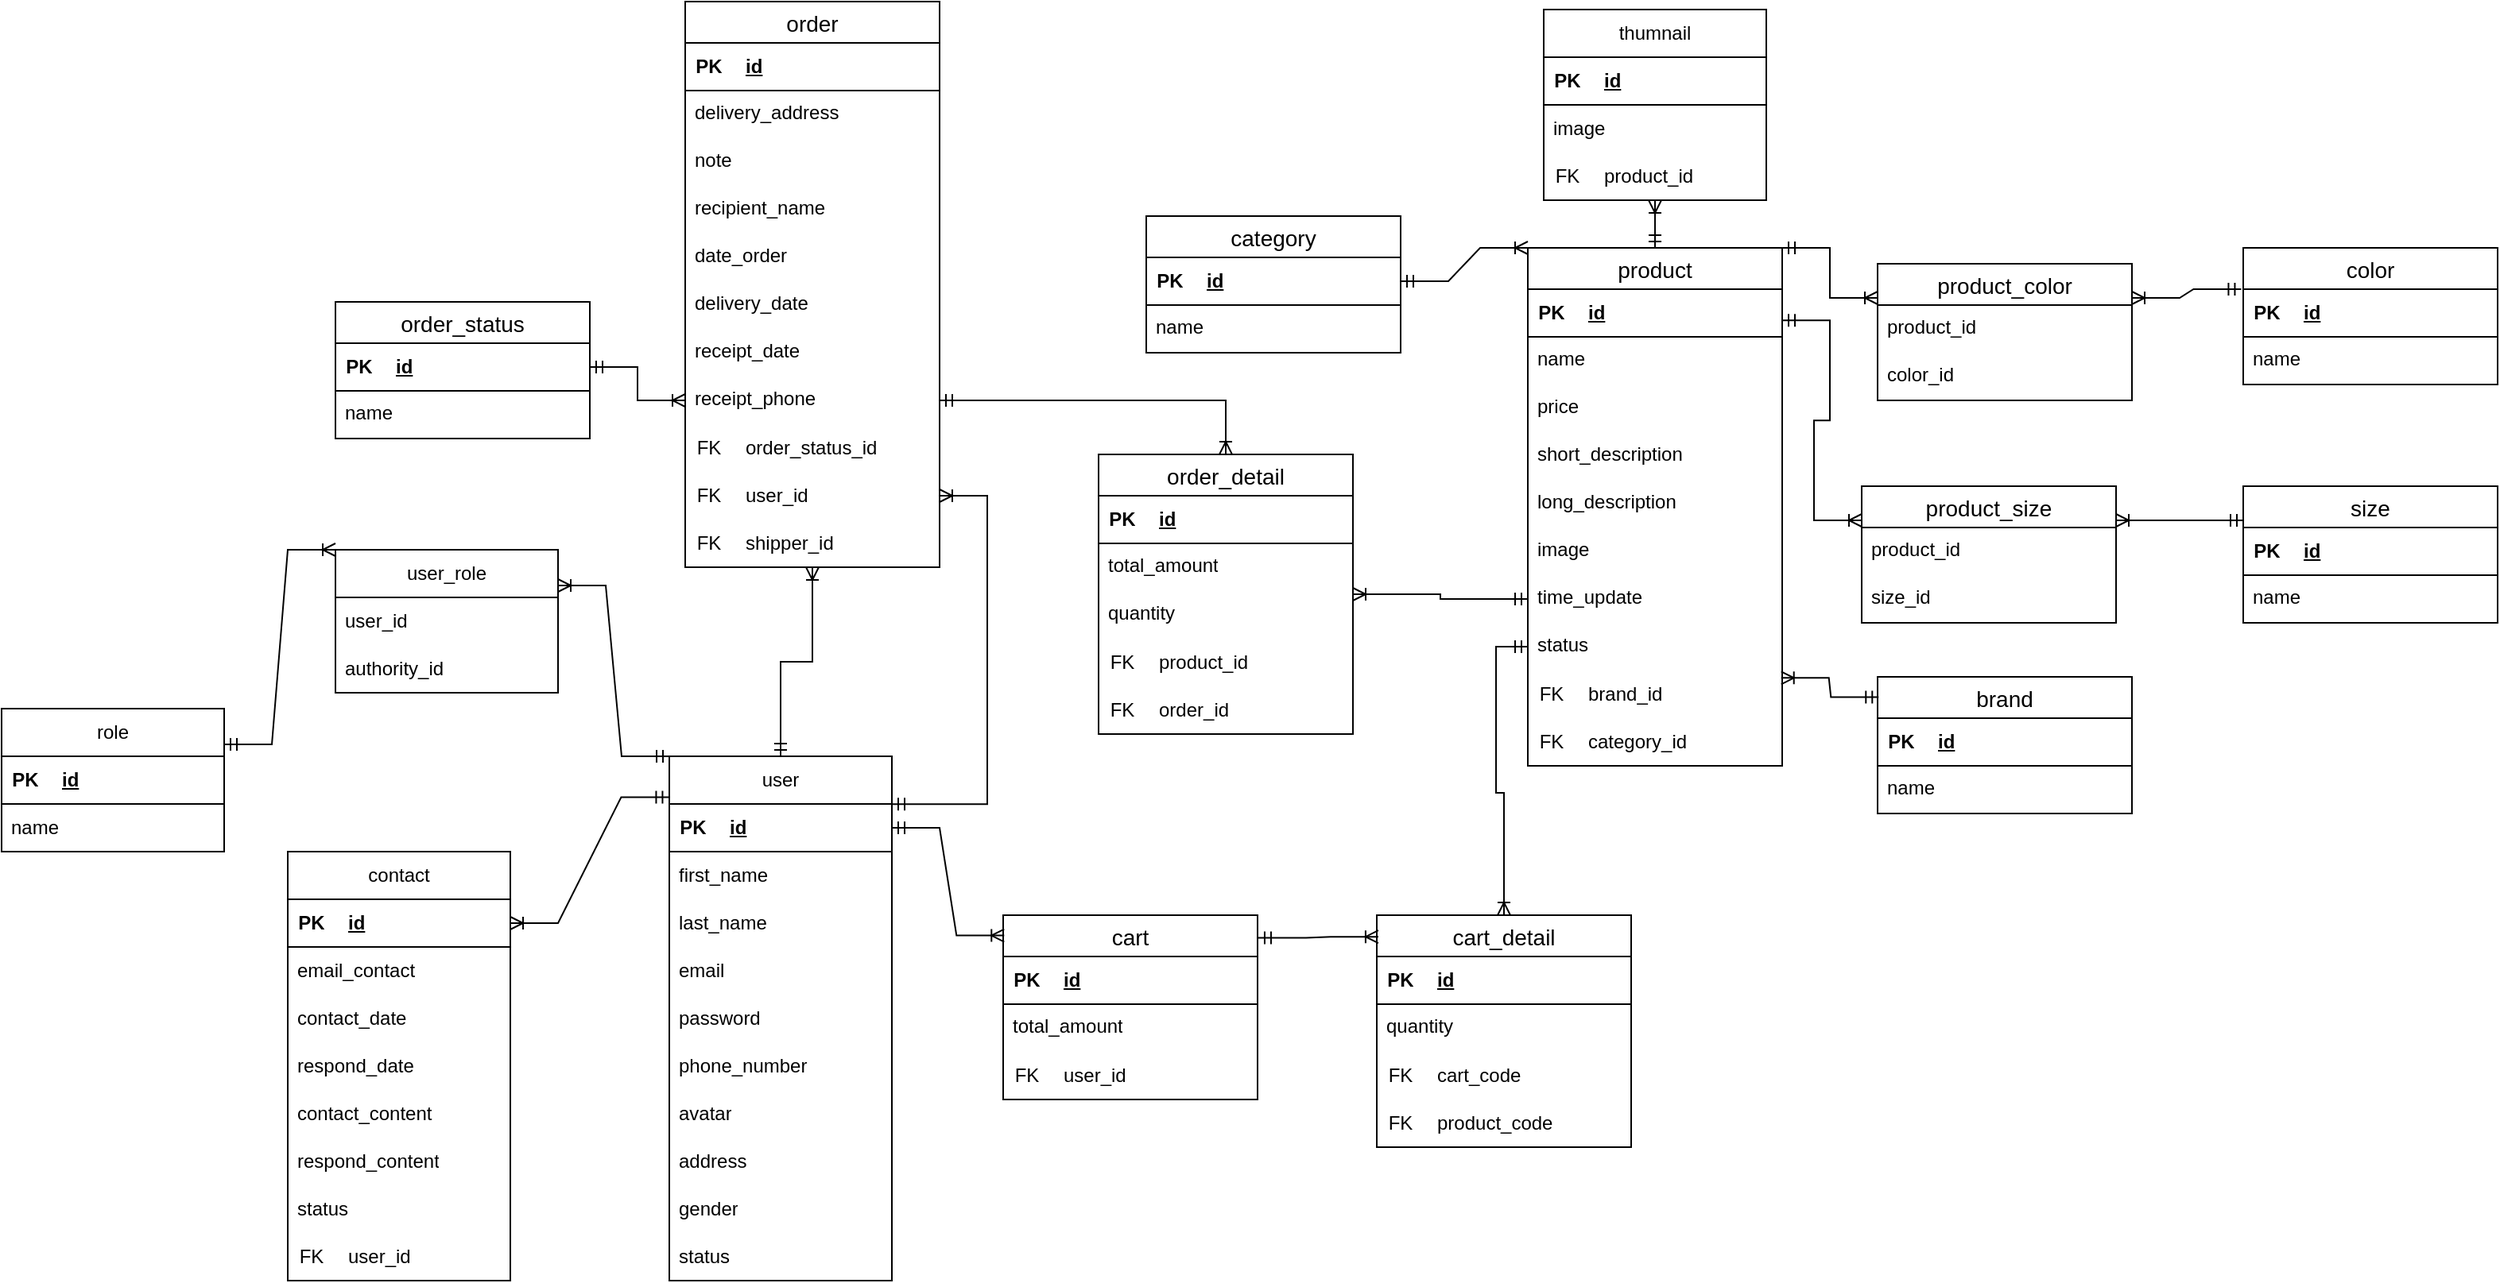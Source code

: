 <mxfile version="22.1.5" type="github">
  <diagram id="R2lEEEUBdFMjLlhIrx00" name="Page-1">
    <mxGraphModel dx="2173" dy="1807" grid="1" gridSize="10" guides="1" tooltips="1" connect="1" arrows="1" fold="1" page="1" pageScale="1" pageWidth="850" pageHeight="1100" math="0" shadow="0" extFonts="Permanent Marker^https://fonts.googleapis.com/css?family=Permanent+Marker">
      <root>
        <mxCell id="0" />
        <mxCell id="1" parent="0" />
        <mxCell id="6y4JcqKXiahqMszZJnVY-1" value="user" style="swimlane;fontStyle=0;childLayout=stackLayout;horizontal=1;startSize=30;horizontalStack=0;resizeParent=1;resizeParentMax=0;resizeLast=0;collapsible=1;marginBottom=0;whiteSpace=wrap;html=1;" parent="1" vertex="1">
          <mxGeometry x="-180" y="270" width="140" height="330" as="geometry">
            <mxRectangle x="40" y="80" width="80" height="30" as="alternateBounds" />
          </mxGeometry>
        </mxCell>
        <mxCell id="6y4JcqKXiahqMszZJnVY-46" value="" style="shape=table;startSize=0;container=1;collapsible=1;childLayout=tableLayout;fixedRows=1;rowLines=0;fontStyle=0;align=center;resizeLast=1;strokeColor=none;fillColor=none;collapsible=0;" parent="6y4JcqKXiahqMszZJnVY-1" vertex="1">
          <mxGeometry y="30" width="140" height="30" as="geometry" />
        </mxCell>
        <mxCell id="6y4JcqKXiahqMszZJnVY-47" value="" style="shape=tableRow;horizontal=0;startSize=0;swimlaneHead=0;swimlaneBody=0;fillColor=none;collapsible=0;dropTarget=0;points=[[0,0.5],[1,0.5]];portConstraint=eastwest;top=0;left=0;right=0;bottom=1;" parent="6y4JcqKXiahqMszZJnVY-46" vertex="1">
          <mxGeometry width="140" height="30" as="geometry" />
        </mxCell>
        <mxCell id="6y4JcqKXiahqMszZJnVY-48" value="PK" style="shape=partialRectangle;connectable=0;fillColor=none;top=0;left=0;bottom=0;right=0;fontStyle=1;overflow=hidden;whiteSpace=wrap;html=1;" parent="6y4JcqKXiahqMszZJnVY-47" vertex="1">
          <mxGeometry width="30" height="30" as="geometry">
            <mxRectangle width="30" height="30" as="alternateBounds" />
          </mxGeometry>
        </mxCell>
        <mxCell id="6y4JcqKXiahqMszZJnVY-49" value="id" style="shape=partialRectangle;connectable=0;fillColor=none;top=0;left=0;bottom=0;right=0;align=left;spacingLeft=6;fontStyle=5;overflow=hidden;whiteSpace=wrap;html=1;" parent="6y4JcqKXiahqMszZJnVY-47" vertex="1">
          <mxGeometry x="30" width="110" height="30" as="geometry">
            <mxRectangle width="110" height="30" as="alternateBounds" />
          </mxGeometry>
        </mxCell>
        <mxCell id="6y4JcqKXiahqMszZJnVY-3" value="first_name" style="text;strokeColor=none;fillColor=none;align=left;verticalAlign=middle;spacingLeft=4;spacingRight=4;overflow=hidden;points=[[0,0.5],[1,0.5]];portConstraint=eastwest;rotatable=0;whiteSpace=wrap;html=1;" parent="6y4JcqKXiahqMszZJnVY-1" vertex="1">
          <mxGeometry y="60" width="140" height="30" as="geometry" />
        </mxCell>
        <mxCell id="6y4JcqKXiahqMszZJnVY-4" value="last_name" style="text;strokeColor=none;fillColor=none;align=left;verticalAlign=middle;spacingLeft=4;spacingRight=4;overflow=hidden;points=[[0,0.5],[1,0.5]];portConstraint=eastwest;rotatable=0;whiteSpace=wrap;html=1;" parent="6y4JcqKXiahqMszZJnVY-1" vertex="1">
          <mxGeometry y="90" width="140" height="30" as="geometry" />
        </mxCell>
        <mxCell id="6y4JcqKXiahqMszZJnVY-5" value="email" style="text;strokeColor=none;fillColor=none;align=left;verticalAlign=middle;spacingLeft=4;spacingRight=4;overflow=hidden;points=[[0,0.5],[1,0.5]];portConstraint=eastwest;rotatable=0;whiteSpace=wrap;html=1;" parent="6y4JcqKXiahqMszZJnVY-1" vertex="1">
          <mxGeometry y="120" width="140" height="30" as="geometry" />
        </mxCell>
        <mxCell id="6y4JcqKXiahqMszZJnVY-9" value="password" style="text;strokeColor=none;fillColor=none;align=left;verticalAlign=middle;spacingLeft=4;spacingRight=4;overflow=hidden;points=[[0,0.5],[1,0.5]];portConstraint=eastwest;rotatable=0;whiteSpace=wrap;html=1;" parent="6y4JcqKXiahqMszZJnVY-1" vertex="1">
          <mxGeometry y="150" width="140" height="30" as="geometry" />
        </mxCell>
        <mxCell id="6y4JcqKXiahqMszZJnVY-7" value="phone_number" style="text;strokeColor=none;fillColor=none;align=left;verticalAlign=middle;spacingLeft=4;spacingRight=4;overflow=hidden;points=[[0,0.5],[1,0.5]];portConstraint=eastwest;rotatable=0;whiteSpace=wrap;html=1;" parent="6y4JcqKXiahqMszZJnVY-1" vertex="1">
          <mxGeometry y="180" width="140" height="30" as="geometry" />
        </mxCell>
        <mxCell id="6y4JcqKXiahqMszZJnVY-26" value="avatar" style="text;strokeColor=none;fillColor=none;align=left;verticalAlign=middle;spacingLeft=4;spacingRight=4;overflow=hidden;points=[[0,0.5],[1,0.5]];portConstraint=eastwest;rotatable=0;whiteSpace=wrap;html=1;" parent="6y4JcqKXiahqMszZJnVY-1" vertex="1">
          <mxGeometry y="210" width="140" height="30" as="geometry" />
        </mxCell>
        <mxCell id="6y4JcqKXiahqMszZJnVY-8" value="address" style="text;strokeColor=none;fillColor=none;align=left;verticalAlign=middle;spacingLeft=4;spacingRight=4;overflow=hidden;points=[[0,0.5],[1,0.5]];portConstraint=eastwest;rotatable=0;whiteSpace=wrap;html=1;" parent="6y4JcqKXiahqMszZJnVY-1" vertex="1">
          <mxGeometry y="240" width="140" height="30" as="geometry" />
        </mxCell>
        <mxCell id="o8AW5qAOy2X4JHwksQ0e-1" value="gender" style="text;strokeColor=none;fillColor=none;align=left;verticalAlign=middle;spacingLeft=4;spacingRight=4;overflow=hidden;points=[[0,0.5],[1,0.5]];portConstraint=eastwest;rotatable=0;whiteSpace=wrap;html=1;" parent="6y4JcqKXiahqMszZJnVY-1" vertex="1">
          <mxGeometry y="270" width="140" height="30" as="geometry" />
        </mxCell>
        <mxCell id="6y4JcqKXiahqMszZJnVY-27" value="status" style="text;strokeColor=none;fillColor=none;align=left;verticalAlign=middle;spacingLeft=4;spacingRight=4;overflow=hidden;points=[[0,0.5],[1,0.5]];portConstraint=eastwest;rotatable=0;whiteSpace=wrap;html=1;" parent="6y4JcqKXiahqMszZJnVY-1" vertex="1">
          <mxGeometry y="300" width="140" height="30" as="geometry" />
        </mxCell>
        <mxCell id="6y4JcqKXiahqMszZJnVY-10" value="role" style="swimlane;fontStyle=0;childLayout=stackLayout;horizontal=1;startSize=30;horizontalStack=0;resizeParent=1;resizeParentMax=0;resizeLast=0;collapsible=1;marginBottom=0;whiteSpace=wrap;html=1;" parent="1" vertex="1">
          <mxGeometry x="-600" y="240" width="140" height="90" as="geometry">
            <mxRectangle x="40" y="80" width="80" height="30" as="alternateBounds" />
          </mxGeometry>
        </mxCell>
        <mxCell id="6y4JcqKXiahqMszZJnVY-50" value="" style="shape=table;startSize=0;container=1;collapsible=1;childLayout=tableLayout;fixedRows=1;rowLines=0;fontStyle=0;align=center;resizeLast=1;strokeColor=none;fillColor=none;collapsible=0;" parent="6y4JcqKXiahqMszZJnVY-10" vertex="1">
          <mxGeometry y="30" width="140" height="30" as="geometry" />
        </mxCell>
        <mxCell id="6y4JcqKXiahqMszZJnVY-51" value="" style="shape=tableRow;horizontal=0;startSize=0;swimlaneHead=0;swimlaneBody=0;fillColor=none;collapsible=0;dropTarget=0;points=[[0,0.5],[1,0.5]];portConstraint=eastwest;top=0;left=0;right=0;bottom=1;" parent="6y4JcqKXiahqMszZJnVY-50" vertex="1">
          <mxGeometry width="140" height="30" as="geometry" />
        </mxCell>
        <mxCell id="6y4JcqKXiahqMszZJnVY-52" value="PK" style="shape=partialRectangle;connectable=0;fillColor=none;top=0;left=0;bottom=0;right=0;fontStyle=1;overflow=hidden;whiteSpace=wrap;html=1;" parent="6y4JcqKXiahqMszZJnVY-51" vertex="1">
          <mxGeometry width="30" height="30" as="geometry">
            <mxRectangle width="30" height="30" as="alternateBounds" />
          </mxGeometry>
        </mxCell>
        <mxCell id="6y4JcqKXiahqMszZJnVY-53" value="id" style="shape=partialRectangle;connectable=0;fillColor=none;top=0;left=0;bottom=0;right=0;align=left;spacingLeft=6;fontStyle=5;overflow=hidden;whiteSpace=wrap;html=1;" parent="6y4JcqKXiahqMszZJnVY-51" vertex="1">
          <mxGeometry x="30" width="110" height="30" as="geometry">
            <mxRectangle width="110" height="30" as="alternateBounds" />
          </mxGeometry>
        </mxCell>
        <mxCell id="6y4JcqKXiahqMszZJnVY-12" value="name" style="text;strokeColor=none;fillColor=none;align=left;verticalAlign=middle;spacingLeft=4;spacingRight=4;overflow=hidden;points=[[0,0.5],[1,0.5]];portConstraint=eastwest;rotatable=0;whiteSpace=wrap;html=1;" parent="6y4JcqKXiahqMszZJnVY-10" vertex="1">
          <mxGeometry y="60" width="140" height="30" as="geometry" />
        </mxCell>
        <mxCell id="6y4JcqKXiahqMszZJnVY-14" value="user_role" style="swimlane;fontStyle=0;childLayout=stackLayout;horizontal=1;startSize=30;horizontalStack=0;resizeParent=1;resizeParentMax=0;resizeLast=0;collapsible=1;marginBottom=0;whiteSpace=wrap;html=1;" parent="1" vertex="1">
          <mxGeometry x="-390" y="140" width="140" height="90" as="geometry">
            <mxRectangle x="40" y="80" width="80" height="30" as="alternateBounds" />
          </mxGeometry>
        </mxCell>
        <mxCell id="6y4JcqKXiahqMszZJnVY-15" value="user_id" style="text;strokeColor=none;fillColor=none;align=left;verticalAlign=middle;spacingLeft=4;spacingRight=4;overflow=hidden;points=[[0,0.5],[1,0.5]];portConstraint=eastwest;rotatable=0;whiteSpace=wrap;html=1;" parent="6y4JcqKXiahqMszZJnVY-14" vertex="1">
          <mxGeometry y="30" width="140" height="30" as="geometry" />
        </mxCell>
        <mxCell id="6y4JcqKXiahqMszZJnVY-16" value="authority_id" style="text;strokeColor=none;fillColor=none;align=left;verticalAlign=middle;spacingLeft=4;spacingRight=4;overflow=hidden;points=[[0,0.5],[1,0.5]];portConstraint=eastwest;rotatable=0;whiteSpace=wrap;html=1;" parent="6y4JcqKXiahqMszZJnVY-14" vertex="1">
          <mxGeometry y="60" width="140" height="30" as="geometry" />
        </mxCell>
        <mxCell id="6y4JcqKXiahqMszZJnVY-19" value="" style="edgeStyle=entityRelationEdgeStyle;fontSize=12;html=1;endArrow=ERoneToMany;rounded=0;entryX=1;entryY=0.25;entryDx=0;entryDy=0;exitX=0;exitY=0;exitDx=0;exitDy=0;startArrow=ERmandOne;startFill=0;" parent="1" source="6y4JcqKXiahqMszZJnVY-1" target="6y4JcqKXiahqMszZJnVY-14" edge="1">
          <mxGeometry width="100" height="100" relative="1" as="geometry">
            <mxPoint x="280" y="270" as="sourcePoint" />
            <mxPoint x="360" y="150" as="targetPoint" />
            <Array as="points">
              <mxPoint x="400" y="150" />
              <mxPoint x="430" y="150" />
            </Array>
          </mxGeometry>
        </mxCell>
        <mxCell id="6y4JcqKXiahqMszZJnVY-20" value="" style="edgeStyle=entityRelationEdgeStyle;fontSize=12;html=1;endArrow=ERoneToMany;rounded=0;exitX=1;exitY=0.25;exitDx=0;exitDy=0;startArrow=ERmandOne;startFill=0;entryX=0;entryY=0;entryDx=0;entryDy=0;" parent="1" source="6y4JcqKXiahqMszZJnVY-10" target="6y4JcqKXiahqMszZJnVY-14" edge="1">
          <mxGeometry width="100" height="100" relative="1" as="geometry">
            <mxPoint x="60.14" y="82.5" as="sourcePoint" />
            <mxPoint x="130" y="184" as="targetPoint" />
            <Array as="points">
              <mxPoint x="470.14" y="-49.5" />
              <mxPoint x="110" y="130" />
              <mxPoint x="220.14" y="80" />
              <mxPoint x="240.14" y="60.5" />
              <mxPoint x="190.14" y="137.5" />
              <mxPoint x="220.14" y="60.5" />
              <mxPoint x="210.14" y="67.5" />
              <mxPoint x="500.14" y="-49.5" />
              <mxPoint x="150.14" y="107.5" />
            </Array>
          </mxGeometry>
        </mxCell>
        <mxCell id="6y4JcqKXiahqMszZJnVY-22" value="contact" style="swimlane;fontStyle=0;childLayout=stackLayout;horizontal=1;startSize=30;horizontalStack=0;resizeParent=1;resizeParentMax=0;resizeLast=0;collapsible=1;marginBottom=0;whiteSpace=wrap;html=1;" parent="1" vertex="1">
          <mxGeometry x="-420" y="330" width="140" height="270" as="geometry" />
        </mxCell>
        <mxCell id="6y4JcqKXiahqMszZJnVY-42" value="" style="shape=table;startSize=0;container=1;collapsible=1;childLayout=tableLayout;fixedRows=1;rowLines=0;fontStyle=0;align=center;resizeLast=1;strokeColor=none;fillColor=none;collapsible=0;" parent="6y4JcqKXiahqMszZJnVY-22" vertex="1">
          <mxGeometry y="30" width="140" height="30" as="geometry" />
        </mxCell>
        <mxCell id="6y4JcqKXiahqMszZJnVY-43" value="" style="shape=tableRow;horizontal=0;startSize=0;swimlaneHead=0;swimlaneBody=0;fillColor=none;collapsible=0;dropTarget=0;points=[[0,0.5],[1,0.5]];portConstraint=eastwest;top=0;left=0;right=0;bottom=1;" parent="6y4JcqKXiahqMszZJnVY-42" vertex="1">
          <mxGeometry width="140" height="30" as="geometry" />
        </mxCell>
        <mxCell id="6y4JcqKXiahqMszZJnVY-44" value="PK" style="shape=partialRectangle;connectable=0;fillColor=none;top=0;left=0;bottom=0;right=0;fontStyle=1;overflow=hidden;whiteSpace=wrap;html=1;" parent="6y4JcqKXiahqMszZJnVY-43" vertex="1">
          <mxGeometry width="30" height="30" as="geometry">
            <mxRectangle width="30" height="30" as="alternateBounds" />
          </mxGeometry>
        </mxCell>
        <mxCell id="6y4JcqKXiahqMszZJnVY-45" value="id" style="shape=partialRectangle;connectable=0;fillColor=none;top=0;left=0;bottom=0;right=0;align=left;spacingLeft=6;fontStyle=5;overflow=hidden;whiteSpace=wrap;html=1;" parent="6y4JcqKXiahqMszZJnVY-43" vertex="1">
          <mxGeometry x="30" width="110" height="30" as="geometry">
            <mxRectangle width="110" height="30" as="alternateBounds" />
          </mxGeometry>
        </mxCell>
        <mxCell id="6y4JcqKXiahqMszZJnVY-24" value="email_contact" style="text;strokeColor=none;fillColor=none;align=left;verticalAlign=middle;spacingLeft=4;spacingRight=4;overflow=hidden;points=[[0,0.5],[1,0.5]];portConstraint=eastwest;rotatable=0;whiteSpace=wrap;html=1;" parent="6y4JcqKXiahqMszZJnVY-22" vertex="1">
          <mxGeometry y="60" width="140" height="30" as="geometry" />
        </mxCell>
        <mxCell id="6y4JcqKXiahqMszZJnVY-25" value="contact_date" style="text;strokeColor=none;fillColor=none;align=left;verticalAlign=middle;spacingLeft=4;spacingRight=4;overflow=hidden;points=[[0,0.5],[1,0.5]];portConstraint=eastwest;rotatable=0;whiteSpace=wrap;html=1;" parent="6y4JcqKXiahqMszZJnVY-22" vertex="1">
          <mxGeometry y="90" width="140" height="30" as="geometry" />
        </mxCell>
        <mxCell id="6y4JcqKXiahqMszZJnVY-28" value="respond_date" style="text;strokeColor=none;fillColor=none;align=left;verticalAlign=middle;spacingLeft=4;spacingRight=4;overflow=hidden;points=[[0,0.5],[1,0.5]];portConstraint=eastwest;rotatable=0;whiteSpace=wrap;html=1;" parent="6y4JcqKXiahqMszZJnVY-22" vertex="1">
          <mxGeometry y="120" width="140" height="30" as="geometry" />
        </mxCell>
        <mxCell id="6y4JcqKXiahqMszZJnVY-29" value="contact_content" style="text;strokeColor=none;fillColor=none;align=left;verticalAlign=middle;spacingLeft=4;spacingRight=4;overflow=hidden;points=[[0,0.5],[1,0.5]];portConstraint=eastwest;rotatable=0;whiteSpace=wrap;html=1;" parent="6y4JcqKXiahqMszZJnVY-22" vertex="1">
          <mxGeometry y="150" width="140" height="30" as="geometry" />
        </mxCell>
        <mxCell id="6y4JcqKXiahqMszZJnVY-30" value="respond_content" style="text;strokeColor=none;fillColor=none;align=left;verticalAlign=middle;spacingLeft=4;spacingRight=4;overflow=hidden;points=[[0,0.5],[1,0.5]];portConstraint=eastwest;rotatable=0;whiteSpace=wrap;html=1;" parent="6y4JcqKXiahqMszZJnVY-22" vertex="1">
          <mxGeometry y="180" width="140" height="30" as="geometry" />
        </mxCell>
        <mxCell id="6y4JcqKXiahqMszZJnVY-31" value="status" style="text;strokeColor=none;fillColor=none;align=left;verticalAlign=middle;spacingLeft=4;spacingRight=4;overflow=hidden;points=[[0,0.5],[1,0.5]];portConstraint=eastwest;rotatable=0;whiteSpace=wrap;html=1;" parent="6y4JcqKXiahqMszZJnVY-22" vertex="1">
          <mxGeometry y="210" width="140" height="30" as="geometry" />
        </mxCell>
        <mxCell id="6y4JcqKXiahqMszZJnVY-38" value="" style="shape=table;startSize=0;container=1;collapsible=1;childLayout=tableLayout;fixedRows=1;rowLines=0;fontStyle=0;align=center;resizeLast=1;strokeColor=none;fillColor=none;collapsible=0;" parent="6y4JcqKXiahqMszZJnVY-22" vertex="1">
          <mxGeometry y="240" width="140" height="30" as="geometry" />
        </mxCell>
        <mxCell id="6y4JcqKXiahqMszZJnVY-39" value="" style="shape=tableRow;horizontal=0;startSize=0;swimlaneHead=0;swimlaneBody=0;fillColor=none;collapsible=0;dropTarget=0;points=[[0,0.5],[1,0.5]];portConstraint=eastwest;top=0;left=0;right=0;bottom=0;" parent="6y4JcqKXiahqMszZJnVY-38" vertex="1">
          <mxGeometry width="140" height="30" as="geometry" />
        </mxCell>
        <mxCell id="6y4JcqKXiahqMszZJnVY-40" value="FK" style="shape=partialRectangle;connectable=0;fillColor=none;top=0;left=0;bottom=0;right=0;fontStyle=0;overflow=hidden;whiteSpace=wrap;html=1;" parent="6y4JcqKXiahqMszZJnVY-39" vertex="1">
          <mxGeometry width="30" height="30" as="geometry">
            <mxRectangle width="30" height="30" as="alternateBounds" />
          </mxGeometry>
        </mxCell>
        <mxCell id="6y4JcqKXiahqMszZJnVY-41" value="user_id" style="shape=partialRectangle;connectable=0;fillColor=none;top=0;left=0;bottom=0;right=0;align=left;spacingLeft=6;fontStyle=0;overflow=hidden;whiteSpace=wrap;html=1;" parent="6y4JcqKXiahqMszZJnVY-39" vertex="1">
          <mxGeometry x="30" width="110" height="30" as="geometry">
            <mxRectangle width="110" height="30" as="alternateBounds" />
          </mxGeometry>
        </mxCell>
        <mxCell id="6y4JcqKXiahqMszZJnVY-33" value="" style="edgeStyle=entityRelationEdgeStyle;fontSize=12;html=1;endArrow=ERoneToMany;rounded=0;exitX=-0.002;exitY=0.078;exitDx=0;exitDy=0;exitPerimeter=0;startArrow=ERmandOne;startFill=0;entryX=1;entryY=0.5;entryDx=0;entryDy=0;" parent="1" source="6y4JcqKXiahqMszZJnVY-1" target="6y4JcqKXiahqMszZJnVY-43" edge="1">
          <mxGeometry width="100" height="100" relative="1" as="geometry">
            <mxPoint x="70" y="420" as="sourcePoint" />
            <mxPoint x="-200" y="295" as="targetPoint" />
            <Array as="points">
              <mxPoint x="-100" y="310" />
              <mxPoint x="-130" y="320" />
            </Array>
          </mxGeometry>
        </mxCell>
        <mxCell id="6y4JcqKXiahqMszZJnVY-34" value="cart" style="swimlane;fontStyle=0;childLayout=stackLayout;horizontal=1;startSize=26;horizontalStack=0;resizeParent=1;resizeParentMax=0;resizeLast=0;collapsible=1;marginBottom=0;align=center;fontSize=14;" parent="1" vertex="1">
          <mxGeometry x="30" y="370" width="160" height="116" as="geometry" />
        </mxCell>
        <mxCell id="6y4JcqKXiahqMszZJnVY-54" value="" style="shape=table;startSize=0;container=1;collapsible=1;childLayout=tableLayout;fixedRows=1;rowLines=0;fontStyle=0;align=center;resizeLast=1;strokeColor=none;fillColor=none;collapsible=0;" parent="6y4JcqKXiahqMszZJnVY-34" vertex="1">
          <mxGeometry y="26" width="160" height="30" as="geometry" />
        </mxCell>
        <mxCell id="6y4JcqKXiahqMszZJnVY-55" value="" style="shape=tableRow;horizontal=0;startSize=0;swimlaneHead=0;swimlaneBody=0;fillColor=none;collapsible=0;dropTarget=0;points=[[0,0.5],[1,0.5]];portConstraint=eastwest;top=0;left=0;right=0;bottom=1;" parent="6y4JcqKXiahqMszZJnVY-54" vertex="1">
          <mxGeometry width="160" height="30" as="geometry" />
        </mxCell>
        <mxCell id="6y4JcqKXiahqMszZJnVY-56" value="PK" style="shape=partialRectangle;connectable=0;fillColor=none;top=0;left=0;bottom=0;right=0;fontStyle=1;overflow=hidden;whiteSpace=wrap;html=1;" parent="6y4JcqKXiahqMszZJnVY-55" vertex="1">
          <mxGeometry width="30" height="30" as="geometry">
            <mxRectangle width="30" height="30" as="alternateBounds" />
          </mxGeometry>
        </mxCell>
        <mxCell id="6y4JcqKXiahqMszZJnVY-57" value="id" style="shape=partialRectangle;connectable=0;fillColor=none;top=0;left=0;bottom=0;right=0;align=left;spacingLeft=6;fontStyle=5;overflow=hidden;whiteSpace=wrap;html=1;" parent="6y4JcqKXiahqMszZJnVY-55" vertex="1">
          <mxGeometry x="30" width="130" height="30" as="geometry">
            <mxRectangle width="130" height="30" as="alternateBounds" />
          </mxGeometry>
        </mxCell>
        <mxCell id="6y4JcqKXiahqMszZJnVY-35" value="total_amount" style="text;strokeColor=none;fillColor=none;spacingLeft=4;spacingRight=4;overflow=hidden;rotatable=0;points=[[0,0.5],[1,0.5]];portConstraint=eastwest;fontSize=12;whiteSpace=wrap;html=1;" parent="6y4JcqKXiahqMszZJnVY-34" vertex="1">
          <mxGeometry y="56" width="160" height="30" as="geometry" />
        </mxCell>
        <mxCell id="6y4JcqKXiahqMszZJnVY-58" value="" style="shape=table;startSize=0;container=1;collapsible=1;childLayout=tableLayout;fixedRows=1;rowLines=0;fontStyle=0;align=center;resizeLast=1;strokeColor=none;fillColor=none;collapsible=0;" parent="6y4JcqKXiahqMszZJnVY-34" vertex="1">
          <mxGeometry y="86" width="160" height="30" as="geometry" />
        </mxCell>
        <mxCell id="6y4JcqKXiahqMszZJnVY-59" value="" style="shape=tableRow;horizontal=0;startSize=0;swimlaneHead=0;swimlaneBody=0;fillColor=none;collapsible=0;dropTarget=0;points=[[0,0.5],[1,0.5]];portConstraint=eastwest;top=0;left=0;right=0;bottom=0;" parent="6y4JcqKXiahqMszZJnVY-58" vertex="1">
          <mxGeometry width="160" height="30" as="geometry" />
        </mxCell>
        <mxCell id="6y4JcqKXiahqMszZJnVY-60" value="FK" style="shape=partialRectangle;connectable=0;fillColor=none;top=0;left=0;bottom=0;right=0;fontStyle=0;overflow=hidden;whiteSpace=wrap;html=1;" parent="6y4JcqKXiahqMszZJnVY-59" vertex="1">
          <mxGeometry width="30" height="30" as="geometry">
            <mxRectangle width="30" height="30" as="alternateBounds" />
          </mxGeometry>
        </mxCell>
        <mxCell id="6y4JcqKXiahqMszZJnVY-61" value="user_id" style="shape=partialRectangle;connectable=0;fillColor=none;top=0;left=0;bottom=0;right=0;align=left;spacingLeft=6;fontStyle=0;overflow=hidden;whiteSpace=wrap;html=1;" parent="6y4JcqKXiahqMszZJnVY-59" vertex="1">
          <mxGeometry x="30" width="130" height="30" as="geometry">
            <mxRectangle width="130" height="30" as="alternateBounds" />
          </mxGeometry>
        </mxCell>
        <mxCell id="6y4JcqKXiahqMszZJnVY-62" value="" style="edgeStyle=entityRelationEdgeStyle;fontSize=12;html=1;endArrow=ERoneToMany;rounded=0;entryX=0.004;entryY=0.11;entryDx=0;entryDy=0;exitX=1;exitY=0.5;exitDx=0;exitDy=0;startArrow=ERmandOne;startFill=0;entryPerimeter=0;" parent="1" source="6y4JcqKXiahqMszZJnVY-47" target="6y4JcqKXiahqMszZJnVY-34" edge="1">
          <mxGeometry width="100" height="100" relative="1" as="geometry">
            <mxPoint x="80" y="321" as="sourcePoint" />
            <mxPoint x="140" y="210" as="targetPoint" />
            <Array as="points">
              <mxPoint x="410" y="160" />
              <mxPoint x="440" y="160" />
            </Array>
          </mxGeometry>
        </mxCell>
        <mxCell id="6y4JcqKXiahqMszZJnVY-225" value="" style="edgeStyle=orthogonalEdgeStyle;rounded=0;orthogonalLoop=1;jettySize=auto;html=1;startArrow=ERoneToMany;startFill=0;endArrow=ERmandOne;endFill=0;" parent="1" source="6y4JcqKXiahqMszZJnVY-63" target="6y4JcqKXiahqMszZJnVY-166" edge="1">
          <mxGeometry relative="1" as="geometry" />
        </mxCell>
        <mxCell id="6y4JcqKXiahqMszZJnVY-63" value="cart_detail" style="swimlane;fontStyle=0;childLayout=stackLayout;horizontal=1;startSize=26;horizontalStack=0;resizeParent=1;resizeParentMax=0;resizeLast=0;collapsible=1;marginBottom=0;align=center;fontSize=14;" parent="1" vertex="1">
          <mxGeometry x="265" y="370" width="160" height="146" as="geometry" />
        </mxCell>
        <mxCell id="6y4JcqKXiahqMszZJnVY-67" value="" style="shape=table;startSize=0;container=1;collapsible=1;childLayout=tableLayout;fixedRows=1;rowLines=0;fontStyle=0;align=center;resizeLast=1;strokeColor=none;fillColor=none;collapsible=0;" parent="6y4JcqKXiahqMszZJnVY-63" vertex="1">
          <mxGeometry y="26" width="160" height="30" as="geometry" />
        </mxCell>
        <mxCell id="6y4JcqKXiahqMszZJnVY-68" value="" style="shape=tableRow;horizontal=0;startSize=0;swimlaneHead=0;swimlaneBody=0;fillColor=none;collapsible=0;dropTarget=0;points=[[0,0.5],[1,0.5]];portConstraint=eastwest;top=0;left=0;right=0;bottom=1;" parent="6y4JcqKXiahqMszZJnVY-67" vertex="1">
          <mxGeometry width="160" height="30" as="geometry" />
        </mxCell>
        <mxCell id="6y4JcqKXiahqMszZJnVY-69" value="PK" style="shape=partialRectangle;connectable=0;fillColor=none;top=0;left=0;bottom=0;right=0;fontStyle=1;overflow=hidden;whiteSpace=wrap;html=1;" parent="6y4JcqKXiahqMszZJnVY-68" vertex="1">
          <mxGeometry width="30" height="30" as="geometry">
            <mxRectangle width="30" height="30" as="alternateBounds" />
          </mxGeometry>
        </mxCell>
        <mxCell id="6y4JcqKXiahqMszZJnVY-70" value="id" style="shape=partialRectangle;connectable=0;fillColor=none;top=0;left=0;bottom=0;right=0;align=left;spacingLeft=6;fontStyle=5;overflow=hidden;whiteSpace=wrap;html=1;" parent="6y4JcqKXiahqMszZJnVY-68" vertex="1">
          <mxGeometry x="30" width="130" height="30" as="geometry">
            <mxRectangle width="130" height="30" as="alternateBounds" />
          </mxGeometry>
        </mxCell>
        <mxCell id="6y4JcqKXiahqMszZJnVY-64" value="quantity" style="text;strokeColor=none;fillColor=none;spacingLeft=4;spacingRight=4;overflow=hidden;rotatable=0;points=[[0,0.5],[1,0.5]];portConstraint=eastwest;fontSize=12;whiteSpace=wrap;html=1;" parent="6y4JcqKXiahqMszZJnVY-63" vertex="1">
          <mxGeometry y="56" width="160" height="30" as="geometry" />
        </mxCell>
        <mxCell id="6y4JcqKXiahqMszZJnVY-71" value="" style="shape=table;startSize=0;container=1;collapsible=1;childLayout=tableLayout;fixedRows=1;rowLines=0;fontStyle=0;align=center;resizeLast=1;strokeColor=none;fillColor=none;collapsible=0;" parent="6y4JcqKXiahqMszZJnVY-63" vertex="1">
          <mxGeometry y="86" width="160" height="60" as="geometry" />
        </mxCell>
        <mxCell id="6y4JcqKXiahqMszZJnVY-72" value="" style="shape=tableRow;horizontal=0;startSize=0;swimlaneHead=0;swimlaneBody=0;fillColor=none;collapsible=0;dropTarget=0;points=[[0,0.5],[1,0.5]];portConstraint=eastwest;top=0;left=0;right=0;bottom=0;" parent="6y4JcqKXiahqMszZJnVY-71" vertex="1">
          <mxGeometry width="160" height="30" as="geometry" />
        </mxCell>
        <mxCell id="6y4JcqKXiahqMszZJnVY-73" value="FK" style="shape=partialRectangle;connectable=0;fillColor=none;top=0;left=0;bottom=0;right=0;fontStyle=0;overflow=hidden;whiteSpace=wrap;html=1;" parent="6y4JcqKXiahqMszZJnVY-72" vertex="1">
          <mxGeometry width="30" height="30" as="geometry">
            <mxRectangle width="30" height="30" as="alternateBounds" />
          </mxGeometry>
        </mxCell>
        <mxCell id="6y4JcqKXiahqMszZJnVY-74" value="cart_code" style="shape=partialRectangle;connectable=0;fillColor=none;top=0;left=0;bottom=0;right=0;align=left;spacingLeft=6;fontStyle=0;overflow=hidden;whiteSpace=wrap;html=1;" parent="6y4JcqKXiahqMszZJnVY-72" vertex="1">
          <mxGeometry x="30" width="130" height="30" as="geometry">
            <mxRectangle width="130" height="30" as="alternateBounds" />
          </mxGeometry>
        </mxCell>
        <mxCell id="6y4JcqKXiahqMszZJnVY-75" value="" style="shape=tableRow;horizontal=0;startSize=0;swimlaneHead=0;swimlaneBody=0;fillColor=none;collapsible=0;dropTarget=0;points=[[0,0.5],[1,0.5]];portConstraint=eastwest;top=0;left=0;right=0;bottom=0;" parent="6y4JcqKXiahqMszZJnVY-71" vertex="1">
          <mxGeometry y="30" width="160" height="30" as="geometry" />
        </mxCell>
        <mxCell id="6y4JcqKXiahqMszZJnVY-76" value="FK" style="shape=partialRectangle;connectable=0;fillColor=none;top=0;left=0;bottom=0;right=0;fontStyle=0;overflow=hidden;whiteSpace=wrap;html=1;" parent="6y4JcqKXiahqMszZJnVY-75" vertex="1">
          <mxGeometry width="30" height="30" as="geometry">
            <mxRectangle width="30" height="30" as="alternateBounds" />
          </mxGeometry>
        </mxCell>
        <mxCell id="6y4JcqKXiahqMszZJnVY-77" value="product_code" style="shape=partialRectangle;connectable=0;fillColor=none;top=0;left=0;bottom=0;right=0;align=left;spacingLeft=6;fontStyle=0;overflow=hidden;whiteSpace=wrap;html=1;" parent="6y4JcqKXiahqMszZJnVY-75" vertex="1">
          <mxGeometry x="30" width="130" height="30" as="geometry">
            <mxRectangle width="130" height="30" as="alternateBounds" />
          </mxGeometry>
        </mxCell>
        <mxCell id="6y4JcqKXiahqMszZJnVY-78" value="" style="edgeStyle=entityRelationEdgeStyle;fontSize=12;html=1;endArrow=ERoneToMany;rounded=0;entryX=0.006;entryY=0.093;entryDx=0;entryDy=0;exitX=1.003;exitY=0.123;exitDx=0;exitDy=0;exitPerimeter=0;startArrow=ERmandOne;startFill=0;entryPerimeter=0;" parent="1" source="6y4JcqKXiahqMszZJnVY-34" target="6y4JcqKXiahqMszZJnVY-63" edge="1">
          <mxGeometry width="100" height="100" relative="1" as="geometry">
            <mxPoint x="90" y="331" as="sourcePoint" />
            <mxPoint x="150" y="220" as="targetPoint" />
            <Array as="points">
              <mxPoint x="420" y="170" />
              <mxPoint x="450" y="170" />
            </Array>
          </mxGeometry>
        </mxCell>
        <mxCell id="6y4JcqKXiahqMszZJnVY-79" value="product" style="swimlane;fontStyle=0;childLayout=stackLayout;horizontal=1;startSize=26;horizontalStack=0;resizeParent=1;resizeParentMax=0;resizeLast=0;collapsible=1;marginBottom=0;align=center;fontSize=14;" parent="1" vertex="1">
          <mxGeometry x="360" y="-50" width="160" height="326" as="geometry" />
        </mxCell>
        <mxCell id="6y4JcqKXiahqMszZJnVY-83" value="" style="shape=table;startSize=0;container=1;collapsible=1;childLayout=tableLayout;fixedRows=1;rowLines=0;fontStyle=0;align=center;resizeLast=1;strokeColor=none;fillColor=none;collapsible=0;" parent="6y4JcqKXiahqMszZJnVY-79" vertex="1">
          <mxGeometry y="26" width="160" height="30" as="geometry" />
        </mxCell>
        <mxCell id="6y4JcqKXiahqMszZJnVY-84" value="" style="shape=tableRow;horizontal=0;startSize=0;swimlaneHead=0;swimlaneBody=0;fillColor=none;collapsible=0;dropTarget=0;points=[[0,0.5],[1,0.5]];portConstraint=eastwest;top=0;left=0;right=0;bottom=1;" parent="6y4JcqKXiahqMszZJnVY-83" vertex="1">
          <mxGeometry width="160" height="30" as="geometry" />
        </mxCell>
        <mxCell id="6y4JcqKXiahqMszZJnVY-85" value="PK" style="shape=partialRectangle;connectable=0;fillColor=none;top=0;left=0;bottom=0;right=0;fontStyle=1;overflow=hidden;whiteSpace=wrap;html=1;" parent="6y4JcqKXiahqMszZJnVY-84" vertex="1">
          <mxGeometry width="30" height="30" as="geometry">
            <mxRectangle width="30" height="30" as="alternateBounds" />
          </mxGeometry>
        </mxCell>
        <mxCell id="6y4JcqKXiahqMszZJnVY-86" value="id" style="shape=partialRectangle;connectable=0;fillColor=none;top=0;left=0;bottom=0;right=0;align=left;spacingLeft=6;fontStyle=5;overflow=hidden;whiteSpace=wrap;html=1;" parent="6y4JcqKXiahqMszZJnVY-84" vertex="1">
          <mxGeometry x="30" width="130" height="30" as="geometry">
            <mxRectangle width="130" height="30" as="alternateBounds" />
          </mxGeometry>
        </mxCell>
        <mxCell id="6y4JcqKXiahqMszZJnVY-80" value="name" style="text;strokeColor=none;fillColor=none;spacingLeft=4;spacingRight=4;overflow=hidden;rotatable=0;points=[[0,0.5],[1,0.5]];portConstraint=eastwest;fontSize=12;whiteSpace=wrap;html=1;" parent="6y4JcqKXiahqMszZJnVY-79" vertex="1">
          <mxGeometry y="56" width="160" height="30" as="geometry" />
        </mxCell>
        <mxCell id="6y4JcqKXiahqMszZJnVY-82" value="price" style="text;strokeColor=none;fillColor=none;spacingLeft=4;spacingRight=4;overflow=hidden;rotatable=0;points=[[0,0.5],[1,0.5]];portConstraint=eastwest;fontSize=12;whiteSpace=wrap;html=1;" parent="6y4JcqKXiahqMszZJnVY-79" vertex="1">
          <mxGeometry y="86" width="160" height="30" as="geometry" />
        </mxCell>
        <mxCell id="6y4JcqKXiahqMszZJnVY-81" value="short_description" style="text;strokeColor=none;fillColor=none;spacingLeft=4;spacingRight=4;overflow=hidden;rotatable=0;points=[[0,0.5],[1,0.5]];portConstraint=eastwest;fontSize=12;whiteSpace=wrap;html=1;" parent="6y4JcqKXiahqMszZJnVY-79" vertex="1">
          <mxGeometry y="116" width="160" height="30" as="geometry" />
        </mxCell>
        <mxCell id="6y4JcqKXiahqMszZJnVY-162" value="long_description" style="text;strokeColor=none;fillColor=none;spacingLeft=4;spacingRight=4;overflow=hidden;rotatable=0;points=[[0,0.5],[1,0.5]];portConstraint=eastwest;fontSize=12;whiteSpace=wrap;html=1;" parent="6y4JcqKXiahqMszZJnVY-79" vertex="1">
          <mxGeometry y="146" width="160" height="30" as="geometry" />
        </mxCell>
        <mxCell id="6y4JcqKXiahqMszZJnVY-163" value="image" style="text;strokeColor=none;fillColor=none;spacingLeft=4;spacingRight=4;overflow=hidden;rotatable=0;points=[[0,0.5],[1,0.5]];portConstraint=eastwest;fontSize=12;whiteSpace=wrap;html=1;" parent="6y4JcqKXiahqMszZJnVY-79" vertex="1">
          <mxGeometry y="176" width="160" height="30" as="geometry" />
        </mxCell>
        <mxCell id="6y4JcqKXiahqMszZJnVY-165" value="time_update" style="text;strokeColor=none;fillColor=none;spacingLeft=4;spacingRight=4;overflow=hidden;rotatable=0;points=[[0,0.5],[1,0.5]];portConstraint=eastwest;fontSize=12;whiteSpace=wrap;html=1;" parent="6y4JcqKXiahqMszZJnVY-79" vertex="1">
          <mxGeometry y="206" width="160" height="30" as="geometry" />
        </mxCell>
        <mxCell id="6y4JcqKXiahqMszZJnVY-166" value="status" style="text;strokeColor=none;fillColor=none;spacingLeft=4;spacingRight=4;overflow=hidden;rotatable=0;points=[[0,0.5],[1,0.5]];portConstraint=eastwest;fontSize=12;whiteSpace=wrap;html=1;" parent="6y4JcqKXiahqMszZJnVY-79" vertex="1">
          <mxGeometry y="236" width="160" height="30" as="geometry" />
        </mxCell>
        <mxCell id="6y4JcqKXiahqMszZJnVY-106" value="" style="shape=table;startSize=0;container=1;collapsible=1;childLayout=tableLayout;fixedRows=1;rowLines=0;fontStyle=0;align=center;resizeLast=1;strokeColor=none;fillColor=none;collapsible=0;" parent="6y4JcqKXiahqMszZJnVY-79" vertex="1">
          <mxGeometry y="266" width="160" height="60" as="geometry" />
        </mxCell>
        <mxCell id="6y4JcqKXiahqMszZJnVY-107" value="" style="shape=tableRow;horizontal=0;startSize=0;swimlaneHead=0;swimlaneBody=0;fillColor=none;collapsible=0;dropTarget=0;points=[[0,0.5],[1,0.5]];portConstraint=eastwest;top=0;left=0;right=0;bottom=0;" parent="6y4JcqKXiahqMszZJnVY-106" vertex="1">
          <mxGeometry width="160" height="30" as="geometry" />
        </mxCell>
        <mxCell id="6y4JcqKXiahqMszZJnVY-108" value="FK" style="shape=partialRectangle;connectable=0;fillColor=none;top=0;left=0;bottom=0;right=0;fontStyle=0;overflow=hidden;whiteSpace=wrap;html=1;" parent="6y4JcqKXiahqMszZJnVY-107" vertex="1">
          <mxGeometry width="30" height="30" as="geometry">
            <mxRectangle width="30" height="30" as="alternateBounds" />
          </mxGeometry>
        </mxCell>
        <mxCell id="6y4JcqKXiahqMszZJnVY-109" value="brand_id" style="shape=partialRectangle;connectable=0;fillColor=none;top=0;left=0;bottom=0;right=0;align=left;spacingLeft=6;fontStyle=0;overflow=hidden;whiteSpace=wrap;html=1;" parent="6y4JcqKXiahqMszZJnVY-107" vertex="1">
          <mxGeometry x="30" width="130" height="30" as="geometry">
            <mxRectangle width="130" height="30" as="alternateBounds" />
          </mxGeometry>
        </mxCell>
        <mxCell id="6y4JcqKXiahqMszZJnVY-141" value="" style="shape=tableRow;horizontal=0;startSize=0;swimlaneHead=0;swimlaneBody=0;fillColor=none;collapsible=0;dropTarget=0;points=[[0,0.5],[1,0.5]];portConstraint=eastwest;top=0;left=0;right=0;bottom=0;" parent="6y4JcqKXiahqMszZJnVY-106" vertex="1">
          <mxGeometry y="30" width="160" height="30" as="geometry" />
        </mxCell>
        <mxCell id="6y4JcqKXiahqMszZJnVY-142" value="FK" style="shape=partialRectangle;connectable=0;fillColor=none;top=0;left=0;bottom=0;right=0;fontStyle=0;overflow=hidden;whiteSpace=wrap;html=1;" parent="6y4JcqKXiahqMszZJnVY-141" vertex="1">
          <mxGeometry width="30" height="30" as="geometry">
            <mxRectangle width="30" height="30" as="alternateBounds" />
          </mxGeometry>
        </mxCell>
        <mxCell id="6y4JcqKXiahqMszZJnVY-143" value="category_id" style="shape=partialRectangle;connectable=0;fillColor=none;top=0;left=0;bottom=0;right=0;align=left;spacingLeft=6;fontStyle=0;overflow=hidden;whiteSpace=wrap;html=1;" parent="6y4JcqKXiahqMszZJnVY-141" vertex="1">
          <mxGeometry x="30" width="130" height="30" as="geometry">
            <mxRectangle width="130" height="30" as="alternateBounds" />
          </mxGeometry>
        </mxCell>
        <mxCell id="6y4JcqKXiahqMszZJnVY-87" value="size" style="swimlane;fontStyle=0;childLayout=stackLayout;horizontal=1;startSize=26;horizontalStack=0;resizeParent=1;resizeParentMax=0;resizeLast=0;collapsible=1;marginBottom=0;align=center;fontSize=14;" parent="1" vertex="1">
          <mxGeometry x="810" y="100" width="160" height="86" as="geometry" />
        </mxCell>
        <mxCell id="6y4JcqKXiahqMszZJnVY-91" value="" style="shape=table;startSize=0;container=1;collapsible=1;childLayout=tableLayout;fixedRows=1;rowLines=0;fontStyle=0;align=center;resizeLast=1;strokeColor=none;fillColor=none;collapsible=0;" parent="6y4JcqKXiahqMszZJnVY-87" vertex="1">
          <mxGeometry y="26" width="160" height="30" as="geometry" />
        </mxCell>
        <mxCell id="6y4JcqKXiahqMszZJnVY-92" value="" style="shape=tableRow;horizontal=0;startSize=0;swimlaneHead=0;swimlaneBody=0;fillColor=none;collapsible=0;dropTarget=0;points=[[0,0.5],[1,0.5]];portConstraint=eastwest;top=0;left=0;right=0;bottom=1;" parent="6y4JcqKXiahqMszZJnVY-91" vertex="1">
          <mxGeometry width="160" height="30" as="geometry" />
        </mxCell>
        <mxCell id="6y4JcqKXiahqMszZJnVY-93" value="PK" style="shape=partialRectangle;connectable=0;fillColor=none;top=0;left=0;bottom=0;right=0;fontStyle=1;overflow=hidden;whiteSpace=wrap;html=1;" parent="6y4JcqKXiahqMszZJnVY-92" vertex="1">
          <mxGeometry width="30" height="30" as="geometry">
            <mxRectangle width="30" height="30" as="alternateBounds" />
          </mxGeometry>
        </mxCell>
        <mxCell id="6y4JcqKXiahqMszZJnVY-94" value="id" style="shape=partialRectangle;connectable=0;fillColor=none;top=0;left=0;bottom=0;right=0;align=left;spacingLeft=6;fontStyle=5;overflow=hidden;whiteSpace=wrap;html=1;" parent="6y4JcqKXiahqMszZJnVY-92" vertex="1">
          <mxGeometry x="30" width="130" height="30" as="geometry">
            <mxRectangle width="130" height="30" as="alternateBounds" />
          </mxGeometry>
        </mxCell>
        <mxCell id="6y4JcqKXiahqMszZJnVY-88" value="name" style="text;strokeColor=none;fillColor=none;spacingLeft=4;spacingRight=4;overflow=hidden;rotatable=0;points=[[0,0.5],[1,0.5]];portConstraint=eastwest;fontSize=12;whiteSpace=wrap;html=1;" parent="6y4JcqKXiahqMszZJnVY-87" vertex="1">
          <mxGeometry y="56" width="160" height="30" as="geometry" />
        </mxCell>
        <mxCell id="6y4JcqKXiahqMszZJnVY-95" value="product_size" style="swimlane;fontStyle=0;childLayout=stackLayout;horizontal=1;startSize=26;horizontalStack=0;resizeParent=1;resizeParentMax=0;resizeLast=0;collapsible=1;marginBottom=0;align=center;fontSize=14;" parent="1" vertex="1">
          <mxGeometry x="570" y="100" width="160" height="86" as="geometry" />
        </mxCell>
        <mxCell id="6y4JcqKXiahqMszZJnVY-97" value="product_id" style="text;strokeColor=none;fillColor=none;spacingLeft=4;spacingRight=4;overflow=hidden;rotatable=0;points=[[0,0.5],[1,0.5]];portConstraint=eastwest;fontSize=12;whiteSpace=wrap;html=1;" parent="6y4JcqKXiahqMszZJnVY-95" vertex="1">
          <mxGeometry y="26" width="160" height="30" as="geometry" />
        </mxCell>
        <mxCell id="6y4JcqKXiahqMszZJnVY-98" value="size_id" style="text;strokeColor=none;fillColor=none;spacingLeft=4;spacingRight=4;overflow=hidden;rotatable=0;points=[[0,0.5],[1,0.5]];portConstraint=eastwest;fontSize=12;whiteSpace=wrap;html=1;" parent="6y4JcqKXiahqMszZJnVY-95" vertex="1">
          <mxGeometry y="56" width="160" height="30" as="geometry" />
        </mxCell>
        <mxCell id="6y4JcqKXiahqMszZJnVY-99" value="" style="edgeStyle=entityRelationEdgeStyle;fontSize=12;html=1;endArrow=ERoneToMany;rounded=0;entryX=1;entryY=0.25;entryDx=0;entryDy=0;exitX=0;exitY=0.25;exitDx=0;exitDy=0;startArrow=ERmandOne;startFill=0;" parent="1" source="6y4JcqKXiahqMszZJnVY-87" target="6y4JcqKXiahqMszZJnVY-95" edge="1">
          <mxGeometry width="100" height="100" relative="1" as="geometry">
            <mxPoint x="570" y="250" as="sourcePoint" />
            <mxPoint x="691" y="253" as="targetPoint" />
            <Array as="points">
              <mxPoint x="700" y="22" />
              <mxPoint x="730" y="22" />
            </Array>
          </mxGeometry>
        </mxCell>
        <mxCell id="6y4JcqKXiahqMszZJnVY-100" value="" style="edgeStyle=entityRelationEdgeStyle;fontSize=12;html=1;endArrow=ERoneToMany;rounded=0;entryX=0;entryY=0.25;entryDx=0;entryDy=0;startArrow=ERmandOne;startFill=0;exitX=1;exitY=0.14;exitDx=0;exitDy=0;exitPerimeter=0;" parent="1" source="6y4JcqKXiahqMszZJnVY-79" target="6y4JcqKXiahqMszZJnVY-95" edge="1">
          <mxGeometry width="100" height="100" relative="1" as="geometry">
            <mxPoint x="510" y="120" as="sourcePoint" />
            <mxPoint x="431" y="421" as="targetPoint" />
            <Array as="points">
              <mxPoint x="440" y="190" />
              <mxPoint x="470" y="190" />
            </Array>
          </mxGeometry>
        </mxCell>
        <mxCell id="6y4JcqKXiahqMszZJnVY-102" value="brand" style="swimlane;fontStyle=0;childLayout=stackLayout;horizontal=1;startSize=26;horizontalStack=0;resizeParent=1;resizeParentMax=0;resizeLast=0;collapsible=1;marginBottom=0;align=center;fontSize=14;" parent="1" vertex="1">
          <mxGeometry x="580" y="220" width="160" height="86" as="geometry" />
        </mxCell>
        <mxCell id="6y4JcqKXiahqMszZJnVY-110" value="" style="shape=table;startSize=0;container=1;collapsible=1;childLayout=tableLayout;fixedRows=1;rowLines=0;fontStyle=0;align=center;resizeLast=1;strokeColor=none;fillColor=none;collapsible=0;" parent="6y4JcqKXiahqMszZJnVY-102" vertex="1">
          <mxGeometry y="26" width="160" height="30" as="geometry" />
        </mxCell>
        <mxCell id="6y4JcqKXiahqMszZJnVY-111" value="" style="shape=tableRow;horizontal=0;startSize=0;swimlaneHead=0;swimlaneBody=0;fillColor=none;collapsible=0;dropTarget=0;points=[[0,0.5],[1,0.5]];portConstraint=eastwest;top=0;left=0;right=0;bottom=1;" parent="6y4JcqKXiahqMszZJnVY-110" vertex="1">
          <mxGeometry width="160" height="30" as="geometry" />
        </mxCell>
        <mxCell id="6y4JcqKXiahqMszZJnVY-112" value="PK" style="shape=partialRectangle;connectable=0;fillColor=none;top=0;left=0;bottom=0;right=0;fontStyle=1;overflow=hidden;whiteSpace=wrap;html=1;" parent="6y4JcqKXiahqMszZJnVY-111" vertex="1">
          <mxGeometry width="30" height="30" as="geometry">
            <mxRectangle width="30" height="30" as="alternateBounds" />
          </mxGeometry>
        </mxCell>
        <mxCell id="6y4JcqKXiahqMszZJnVY-113" value="id" style="shape=partialRectangle;connectable=0;fillColor=none;top=0;left=0;bottom=0;right=0;align=left;spacingLeft=6;fontStyle=5;overflow=hidden;whiteSpace=wrap;html=1;" parent="6y4JcqKXiahqMszZJnVY-111" vertex="1">
          <mxGeometry x="30" width="130" height="30" as="geometry">
            <mxRectangle width="130" height="30" as="alternateBounds" />
          </mxGeometry>
        </mxCell>
        <mxCell id="6y4JcqKXiahqMszZJnVY-103" value="name" style="text;strokeColor=none;fillColor=none;spacingLeft=4;spacingRight=4;overflow=hidden;rotatable=0;points=[[0,0.5],[1,0.5]];portConstraint=eastwest;fontSize=12;whiteSpace=wrap;html=1;" parent="6y4JcqKXiahqMszZJnVY-102" vertex="1">
          <mxGeometry y="56" width="160" height="30" as="geometry" />
        </mxCell>
        <mxCell id="6y4JcqKXiahqMszZJnVY-114" value="" style="edgeStyle=entityRelationEdgeStyle;fontSize=12;html=1;endArrow=ERoneToMany;rounded=0;exitX=0.004;exitY=0.148;exitDx=0;exitDy=0;exitPerimeter=0;startArrow=ERmandOne;startFill=0;entryX=0.996;entryY=0.156;entryDx=0;entryDy=0;entryPerimeter=0;" parent="1" source="6y4JcqKXiahqMszZJnVY-102" target="6y4JcqKXiahqMszZJnVY-107" edge="1">
          <mxGeometry width="100" height="100" relative="1" as="geometry">
            <mxPoint x="320" y="428" as="sourcePoint" />
            <mxPoint x="520" y="230" as="targetPoint" />
            <Array as="points">
              <mxPoint x="450" y="200" />
              <mxPoint x="540" y="250" />
              <mxPoint x="480" y="200" />
            </Array>
          </mxGeometry>
        </mxCell>
        <mxCell id="6y4JcqKXiahqMszZJnVY-115" value="color" style="swimlane;fontStyle=0;childLayout=stackLayout;horizontal=1;startSize=26;horizontalStack=0;resizeParent=1;resizeParentMax=0;resizeLast=0;collapsible=1;marginBottom=0;align=center;fontSize=14;" parent="1" vertex="1">
          <mxGeometry x="810" y="-50" width="160" height="86" as="geometry" />
        </mxCell>
        <mxCell id="6y4JcqKXiahqMszZJnVY-119" value="" style="shape=table;startSize=0;container=1;collapsible=1;childLayout=tableLayout;fixedRows=1;rowLines=0;fontStyle=0;align=center;resizeLast=1;strokeColor=none;fillColor=none;collapsible=0;" parent="6y4JcqKXiahqMszZJnVY-115" vertex="1">
          <mxGeometry y="26" width="160" height="30" as="geometry" />
        </mxCell>
        <mxCell id="6y4JcqKXiahqMszZJnVY-120" value="" style="shape=tableRow;horizontal=0;startSize=0;swimlaneHead=0;swimlaneBody=0;fillColor=none;collapsible=0;dropTarget=0;points=[[0,0.5],[1,0.5]];portConstraint=eastwest;top=0;left=0;right=0;bottom=1;" parent="6y4JcqKXiahqMszZJnVY-119" vertex="1">
          <mxGeometry width="160" height="30" as="geometry" />
        </mxCell>
        <mxCell id="6y4JcqKXiahqMszZJnVY-121" value="PK" style="shape=partialRectangle;connectable=0;fillColor=none;top=0;left=0;bottom=0;right=0;fontStyle=1;overflow=hidden;whiteSpace=wrap;html=1;" parent="6y4JcqKXiahqMszZJnVY-120" vertex="1">
          <mxGeometry width="30" height="30" as="geometry">
            <mxRectangle width="30" height="30" as="alternateBounds" />
          </mxGeometry>
        </mxCell>
        <mxCell id="6y4JcqKXiahqMszZJnVY-122" value="id" style="shape=partialRectangle;connectable=0;fillColor=none;top=0;left=0;bottom=0;right=0;align=left;spacingLeft=6;fontStyle=5;overflow=hidden;whiteSpace=wrap;html=1;" parent="6y4JcqKXiahqMszZJnVY-120" vertex="1">
          <mxGeometry x="30" width="130" height="30" as="geometry">
            <mxRectangle width="130" height="30" as="alternateBounds" />
          </mxGeometry>
        </mxCell>
        <mxCell id="6y4JcqKXiahqMszZJnVY-116" value="name" style="text;strokeColor=none;fillColor=none;spacingLeft=4;spacingRight=4;overflow=hidden;rotatable=0;points=[[0,0.5],[1,0.5]];portConstraint=eastwest;fontSize=12;whiteSpace=wrap;html=1;" parent="6y4JcqKXiahqMszZJnVY-115" vertex="1">
          <mxGeometry y="56" width="160" height="30" as="geometry" />
        </mxCell>
        <mxCell id="6y4JcqKXiahqMszZJnVY-123" value="product_color" style="swimlane;fontStyle=0;childLayout=stackLayout;horizontal=1;startSize=26;horizontalStack=0;resizeParent=1;resizeParentMax=0;resizeLast=0;collapsible=1;marginBottom=0;align=center;fontSize=14;" parent="1" vertex="1">
          <mxGeometry x="580" y="-40" width="160" height="86" as="geometry" />
        </mxCell>
        <mxCell id="6y4JcqKXiahqMszZJnVY-124" value="product_id" style="text;strokeColor=none;fillColor=none;spacingLeft=4;spacingRight=4;overflow=hidden;rotatable=0;points=[[0,0.5],[1,0.5]];portConstraint=eastwest;fontSize=12;whiteSpace=wrap;html=1;" parent="6y4JcqKXiahqMszZJnVY-123" vertex="1">
          <mxGeometry y="26" width="160" height="30" as="geometry" />
        </mxCell>
        <mxCell id="6y4JcqKXiahqMszZJnVY-125" value="color_id" style="text;strokeColor=none;fillColor=none;spacingLeft=4;spacingRight=4;overflow=hidden;rotatable=0;points=[[0,0.5],[1,0.5]];portConstraint=eastwest;fontSize=12;whiteSpace=wrap;html=1;" parent="6y4JcqKXiahqMszZJnVY-123" vertex="1">
          <mxGeometry y="56" width="160" height="30" as="geometry" />
        </mxCell>
        <mxCell id="6y4JcqKXiahqMszZJnVY-128" value="" style="edgeStyle=entityRelationEdgeStyle;fontSize=12;html=1;endArrow=ERoneToMany;rounded=0;entryX=0;entryY=0.25;entryDx=0;entryDy=0;exitX=1;exitY=0;exitDx=0;exitDy=0;startArrow=ERmandOne;startFill=0;" parent="1" source="6y4JcqKXiahqMszZJnVY-79" target="6y4JcqKXiahqMszZJnVY-123" edge="1">
          <mxGeometry width="100" height="100" relative="1" as="geometry">
            <mxPoint x="390" y="-60" as="sourcePoint" />
            <mxPoint x="511" y="-57" as="targetPoint" />
            <Array as="points">
              <mxPoint x="520" y="-288" />
              <mxPoint x="550" y="-288" />
            </Array>
          </mxGeometry>
        </mxCell>
        <mxCell id="6y4JcqKXiahqMszZJnVY-129" value="" style="edgeStyle=entityRelationEdgeStyle;fontSize=12;html=1;endArrow=ERoneToMany;rounded=0;entryX=1;entryY=0.25;entryDx=0;entryDy=0;exitX=-0.008;exitY=-0.002;exitDx=0;exitDy=0;exitPerimeter=0;startArrow=ERmandOne;startFill=0;" parent="1" source="6y4JcqKXiahqMszZJnVY-120" target="6y4JcqKXiahqMszZJnVY-123" edge="1">
          <mxGeometry width="100" height="100" relative="1" as="geometry">
            <mxPoint x="770" y="-80" as="sourcePoint" />
            <mxPoint x="891" y="-77" as="targetPoint" />
            <Array as="points">
              <mxPoint x="900" y="-308" />
              <mxPoint x="930" y="-308" />
            </Array>
          </mxGeometry>
        </mxCell>
        <mxCell id="6y4JcqKXiahqMszZJnVY-130" value="category" style="swimlane;fontStyle=0;childLayout=stackLayout;horizontal=1;startSize=26;horizontalStack=0;resizeParent=1;resizeParentMax=0;resizeLast=0;collapsible=1;marginBottom=0;align=center;fontSize=14;" parent="1" vertex="1">
          <mxGeometry x="120" y="-70" width="160" height="86" as="geometry" />
        </mxCell>
        <mxCell id="6y4JcqKXiahqMszZJnVY-134" value="" style="shape=table;startSize=0;container=1;collapsible=1;childLayout=tableLayout;fixedRows=1;rowLines=0;fontStyle=0;align=center;resizeLast=1;strokeColor=none;fillColor=none;collapsible=0;" parent="6y4JcqKXiahqMszZJnVY-130" vertex="1">
          <mxGeometry y="26" width="160" height="30" as="geometry" />
        </mxCell>
        <mxCell id="6y4JcqKXiahqMszZJnVY-135" value="" style="shape=tableRow;horizontal=0;startSize=0;swimlaneHead=0;swimlaneBody=0;fillColor=none;collapsible=0;dropTarget=0;points=[[0,0.5],[1,0.5]];portConstraint=eastwest;top=0;left=0;right=0;bottom=1;" parent="6y4JcqKXiahqMszZJnVY-134" vertex="1">
          <mxGeometry width="160" height="30" as="geometry" />
        </mxCell>
        <mxCell id="6y4JcqKXiahqMszZJnVY-136" value="PK" style="shape=partialRectangle;connectable=0;fillColor=none;top=0;left=0;bottom=0;right=0;fontStyle=1;overflow=hidden;whiteSpace=wrap;html=1;" parent="6y4JcqKXiahqMszZJnVY-135" vertex="1">
          <mxGeometry width="30" height="30" as="geometry">
            <mxRectangle width="30" height="30" as="alternateBounds" />
          </mxGeometry>
        </mxCell>
        <mxCell id="6y4JcqKXiahqMszZJnVY-137" value="id" style="shape=partialRectangle;connectable=0;fillColor=none;top=0;left=0;bottom=0;right=0;align=left;spacingLeft=6;fontStyle=5;overflow=hidden;whiteSpace=wrap;html=1;" parent="6y4JcqKXiahqMszZJnVY-135" vertex="1">
          <mxGeometry x="30" width="130" height="30" as="geometry">
            <mxRectangle width="130" height="30" as="alternateBounds" />
          </mxGeometry>
        </mxCell>
        <mxCell id="6y4JcqKXiahqMszZJnVY-131" value="name" style="text;strokeColor=none;fillColor=none;spacingLeft=4;spacingRight=4;overflow=hidden;rotatable=0;points=[[0,0.5],[1,0.5]];portConstraint=eastwest;fontSize=12;whiteSpace=wrap;html=1;" parent="6y4JcqKXiahqMszZJnVY-130" vertex="1">
          <mxGeometry y="56" width="160" height="30" as="geometry" />
        </mxCell>
        <mxCell id="6y4JcqKXiahqMszZJnVY-139" value="" style="edgeStyle=entityRelationEdgeStyle;fontSize=12;html=1;endArrow=ERoneToMany;rounded=0;startArrow=ERmandOne;startFill=0;entryX=0;entryY=0;entryDx=0;entryDy=0;exitX=1;exitY=0.5;exitDx=0;exitDy=0;" parent="1" source="6y4JcqKXiahqMszZJnVY-135" target="6y4JcqKXiahqMszZJnVY-79" edge="1">
          <mxGeometry width="100" height="100" relative="1" as="geometry">
            <mxPoint x="393" y="-40" as="sourcePoint" />
            <mxPoint x="458" y="80" as="targetPoint" />
            <Array as="points">
              <mxPoint x="319.44" y="-534.55" />
              <mxPoint x="463" y="10" />
              <mxPoint x="349.44" y="-534.55" />
            </Array>
          </mxGeometry>
        </mxCell>
        <mxCell id="6y4JcqKXiahqMszZJnVY-168" value="order" style="swimlane;fontStyle=0;childLayout=stackLayout;horizontal=1;startSize=26;horizontalStack=0;resizeParent=1;resizeParentMax=0;resizeLast=0;collapsible=1;marginBottom=0;align=center;fontSize=14;" parent="1" vertex="1">
          <mxGeometry x="-170" y="-205" width="160" height="356" as="geometry" />
        </mxCell>
        <mxCell id="6y4JcqKXiahqMszZJnVY-172" value="" style="shape=table;startSize=0;container=1;collapsible=1;childLayout=tableLayout;fixedRows=1;rowLines=0;fontStyle=0;align=center;resizeLast=1;strokeColor=none;fillColor=none;collapsible=0;" parent="6y4JcqKXiahqMszZJnVY-168" vertex="1">
          <mxGeometry y="26" width="160" height="30" as="geometry" />
        </mxCell>
        <mxCell id="6y4JcqKXiahqMszZJnVY-173" value="" style="shape=tableRow;horizontal=0;startSize=0;swimlaneHead=0;swimlaneBody=0;fillColor=none;collapsible=0;dropTarget=0;points=[[0,0.5],[1,0.5]];portConstraint=eastwest;top=0;left=0;right=0;bottom=1;" parent="6y4JcqKXiahqMszZJnVY-172" vertex="1">
          <mxGeometry width="160" height="30" as="geometry" />
        </mxCell>
        <mxCell id="6y4JcqKXiahqMszZJnVY-174" value="PK" style="shape=partialRectangle;connectable=0;fillColor=none;top=0;left=0;bottom=0;right=0;fontStyle=1;overflow=hidden;whiteSpace=wrap;html=1;" parent="6y4JcqKXiahqMszZJnVY-173" vertex="1">
          <mxGeometry width="30" height="30" as="geometry">
            <mxRectangle width="30" height="30" as="alternateBounds" />
          </mxGeometry>
        </mxCell>
        <mxCell id="6y4JcqKXiahqMszZJnVY-175" value="id" style="shape=partialRectangle;connectable=0;fillColor=none;top=0;left=0;bottom=0;right=0;align=left;spacingLeft=6;fontStyle=5;overflow=hidden;whiteSpace=wrap;html=1;" parent="6y4JcqKXiahqMszZJnVY-173" vertex="1">
          <mxGeometry x="30" width="130" height="30" as="geometry">
            <mxRectangle width="130" height="30" as="alternateBounds" />
          </mxGeometry>
        </mxCell>
        <mxCell id="6y4JcqKXiahqMszZJnVY-169" value="delivery_address" style="text;strokeColor=none;fillColor=none;spacingLeft=4;spacingRight=4;overflow=hidden;rotatable=0;points=[[0,0.5],[1,0.5]];portConstraint=eastwest;fontSize=12;whiteSpace=wrap;html=1;" parent="6y4JcqKXiahqMszZJnVY-168" vertex="1">
          <mxGeometry y="56" width="160" height="30" as="geometry" />
        </mxCell>
        <mxCell id="6y4JcqKXiahqMszZJnVY-170" value="note" style="text;strokeColor=none;fillColor=none;spacingLeft=4;spacingRight=4;overflow=hidden;rotatable=0;points=[[0,0.5],[1,0.5]];portConstraint=eastwest;fontSize=12;whiteSpace=wrap;html=1;" parent="6y4JcqKXiahqMszZJnVY-168" vertex="1">
          <mxGeometry y="86" width="160" height="30" as="geometry" />
        </mxCell>
        <mxCell id="6y4JcqKXiahqMszZJnVY-204" value="recipient_name" style="text;strokeColor=none;fillColor=none;spacingLeft=4;spacingRight=4;overflow=hidden;rotatable=0;points=[[0,0.5],[1,0.5]];portConstraint=eastwest;fontSize=12;whiteSpace=wrap;html=1;" parent="6y4JcqKXiahqMszZJnVY-168" vertex="1">
          <mxGeometry y="116" width="160" height="30" as="geometry" />
        </mxCell>
        <mxCell id="6y4JcqKXiahqMszZJnVY-171" value="date_order" style="text;strokeColor=none;fillColor=none;spacingLeft=4;spacingRight=4;overflow=hidden;rotatable=0;points=[[0,0.5],[1,0.5]];portConstraint=eastwest;fontSize=12;whiteSpace=wrap;html=1;" parent="6y4JcqKXiahqMszZJnVY-168" vertex="1">
          <mxGeometry y="146" width="160" height="30" as="geometry" />
        </mxCell>
        <mxCell id="6y4JcqKXiahqMszZJnVY-205" value="delivery_date" style="text;strokeColor=none;fillColor=none;spacingLeft=4;spacingRight=4;overflow=hidden;rotatable=0;points=[[0,0.5],[1,0.5]];portConstraint=eastwest;fontSize=12;whiteSpace=wrap;html=1;" parent="6y4JcqKXiahqMszZJnVY-168" vertex="1">
          <mxGeometry y="176" width="160" height="30" as="geometry" />
        </mxCell>
        <mxCell id="6y4JcqKXiahqMszZJnVY-206" value="receipt_date" style="text;strokeColor=none;fillColor=none;spacingLeft=4;spacingRight=4;overflow=hidden;rotatable=0;points=[[0,0.5],[1,0.5]];portConstraint=eastwest;fontSize=12;whiteSpace=wrap;html=1;" parent="6y4JcqKXiahqMszZJnVY-168" vertex="1">
          <mxGeometry y="206" width="160" height="30" as="geometry" />
        </mxCell>
        <mxCell id="6y4JcqKXiahqMszZJnVY-207" value="receipt_phone" style="text;strokeColor=none;fillColor=none;spacingLeft=4;spacingRight=4;overflow=hidden;rotatable=0;points=[[0,0.5],[1,0.5]];portConstraint=eastwest;fontSize=12;whiteSpace=wrap;html=1;" parent="6y4JcqKXiahqMszZJnVY-168" vertex="1">
          <mxGeometry y="236" width="160" height="30" as="geometry" />
        </mxCell>
        <mxCell id="6y4JcqKXiahqMszZJnVY-216" value="" style="shape=table;startSize=0;container=1;collapsible=1;childLayout=tableLayout;fixedRows=1;rowLines=0;fontStyle=0;align=center;resizeLast=1;strokeColor=none;fillColor=none;collapsible=0;" parent="6y4JcqKXiahqMszZJnVY-168" vertex="1">
          <mxGeometry y="266" width="160" height="30" as="geometry" />
        </mxCell>
        <mxCell id="6y4JcqKXiahqMszZJnVY-217" value="" style="shape=tableRow;horizontal=0;startSize=0;swimlaneHead=0;swimlaneBody=0;fillColor=none;collapsible=0;dropTarget=0;points=[[0,0.5],[1,0.5]];portConstraint=eastwest;top=0;left=0;right=0;bottom=0;" parent="6y4JcqKXiahqMszZJnVY-216" vertex="1">
          <mxGeometry width="160" height="30" as="geometry" />
        </mxCell>
        <mxCell id="6y4JcqKXiahqMszZJnVY-218" value="FK" style="shape=partialRectangle;connectable=0;fillColor=none;top=0;left=0;bottom=0;right=0;fontStyle=0;overflow=hidden;whiteSpace=wrap;html=1;" parent="6y4JcqKXiahqMszZJnVY-217" vertex="1">
          <mxGeometry width="30" height="30" as="geometry">
            <mxRectangle width="30" height="30" as="alternateBounds" />
          </mxGeometry>
        </mxCell>
        <mxCell id="6y4JcqKXiahqMszZJnVY-219" value="order_status_id" style="shape=partialRectangle;connectable=0;fillColor=none;top=0;left=0;bottom=0;right=0;align=left;spacingLeft=6;fontStyle=0;overflow=hidden;whiteSpace=wrap;html=1;" parent="6y4JcqKXiahqMszZJnVY-217" vertex="1">
          <mxGeometry x="30" width="130" height="30" as="geometry">
            <mxRectangle width="130" height="30" as="alternateBounds" />
          </mxGeometry>
        </mxCell>
        <mxCell id="6y4JcqKXiahqMszZJnVY-176" value="" style="shape=table;startSize=0;container=1;collapsible=1;childLayout=tableLayout;fixedRows=1;rowLines=0;fontStyle=0;align=center;resizeLast=1;strokeColor=none;fillColor=none;collapsible=0;" parent="6y4JcqKXiahqMszZJnVY-168" vertex="1">
          <mxGeometry y="296" width="160" height="60" as="geometry" />
        </mxCell>
        <mxCell id="6y4JcqKXiahqMszZJnVY-177" value="" style="shape=tableRow;horizontal=0;startSize=0;swimlaneHead=0;swimlaneBody=0;fillColor=none;collapsible=0;dropTarget=0;points=[[0,0.5],[1,0.5]];portConstraint=eastwest;top=0;left=0;right=0;bottom=0;" parent="6y4JcqKXiahqMszZJnVY-176" vertex="1">
          <mxGeometry width="160" height="30" as="geometry" />
        </mxCell>
        <mxCell id="6y4JcqKXiahqMszZJnVY-178" value="FK" style="shape=partialRectangle;connectable=0;fillColor=none;top=0;left=0;bottom=0;right=0;fontStyle=0;overflow=hidden;whiteSpace=wrap;html=1;" parent="6y4JcqKXiahqMszZJnVY-177" vertex="1">
          <mxGeometry width="30" height="30" as="geometry">
            <mxRectangle width="30" height="30" as="alternateBounds" />
          </mxGeometry>
        </mxCell>
        <mxCell id="6y4JcqKXiahqMszZJnVY-179" value="user_id" style="shape=partialRectangle;connectable=0;fillColor=none;top=0;left=0;bottom=0;right=0;align=left;spacingLeft=6;fontStyle=0;overflow=hidden;whiteSpace=wrap;html=1;" parent="6y4JcqKXiahqMszZJnVY-177" vertex="1">
          <mxGeometry x="30" width="130" height="30" as="geometry">
            <mxRectangle width="130" height="30" as="alternateBounds" />
          </mxGeometry>
        </mxCell>
        <mxCell id="6y4JcqKXiahqMszZJnVY-180" value="" style="shape=tableRow;horizontal=0;startSize=0;swimlaneHead=0;swimlaneBody=0;fillColor=none;collapsible=0;dropTarget=0;points=[[0,0.5],[1,0.5]];portConstraint=eastwest;top=0;left=0;right=0;bottom=0;" parent="6y4JcqKXiahqMszZJnVY-176" vertex="1">
          <mxGeometry y="30" width="160" height="30" as="geometry" />
        </mxCell>
        <mxCell id="6y4JcqKXiahqMszZJnVY-181" value="FK" style="shape=partialRectangle;connectable=0;fillColor=none;top=0;left=0;bottom=0;right=0;fontStyle=0;overflow=hidden;whiteSpace=wrap;html=1;" parent="6y4JcqKXiahqMszZJnVY-180" vertex="1">
          <mxGeometry width="30" height="30" as="geometry">
            <mxRectangle width="30" height="30" as="alternateBounds" />
          </mxGeometry>
        </mxCell>
        <mxCell id="6y4JcqKXiahqMszZJnVY-182" value="shipper_id" style="shape=partialRectangle;connectable=0;fillColor=none;top=0;left=0;bottom=0;right=0;align=left;spacingLeft=6;fontStyle=0;overflow=hidden;whiteSpace=wrap;html=1;" parent="6y4JcqKXiahqMszZJnVY-180" vertex="1">
          <mxGeometry x="30" width="130" height="30" as="geometry">
            <mxRectangle width="130" height="30" as="alternateBounds" />
          </mxGeometry>
        </mxCell>
        <mxCell id="6y4JcqKXiahqMszZJnVY-184" value="" style="edgeStyle=entityRelationEdgeStyle;fontSize=12;html=1;endArrow=ERoneToMany;rounded=0;startArrow=ERmandOne;startFill=0;" parent="1" target="6y4JcqKXiahqMszZJnVY-177" edge="1">
          <mxGeometry width="100" height="100" relative="1" as="geometry">
            <mxPoint x="-40" y="300.17" as="sourcePoint" />
            <mxPoint x="-1.28" y="186.0" as="targetPoint" />
            <Array as="points">
              <mxPoint x="-40" y="310.17" />
              <mxPoint x="50" y="300.17" />
              <mxPoint x="420" y="-108.83" />
              <mxPoint x="450" y="-108.83" />
            </Array>
          </mxGeometry>
        </mxCell>
        <mxCell id="6y4JcqKXiahqMszZJnVY-223" value="" style="edgeStyle=orthogonalEdgeStyle;rounded=0;orthogonalLoop=1;jettySize=auto;html=1;startArrow=ERoneToMany;startFill=0;endArrow=ERmandOne;endFill=0;" parent="1" source="6y4JcqKXiahqMszZJnVY-186" target="6y4JcqKXiahqMszZJnVY-207" edge="1">
          <mxGeometry relative="1" as="geometry" />
        </mxCell>
        <mxCell id="6y4JcqKXiahqMszZJnVY-224" value="" style="edgeStyle=orthogonalEdgeStyle;rounded=0;orthogonalLoop=1;jettySize=auto;html=1;startArrow=ERoneToMany;startFill=0;endArrow=ERmandOne;endFill=0;" parent="1" source="6y4JcqKXiahqMszZJnVY-186" target="6y4JcqKXiahqMszZJnVY-165" edge="1">
          <mxGeometry relative="1" as="geometry" />
        </mxCell>
        <mxCell id="6y4JcqKXiahqMszZJnVY-186" value="order_detail" style="swimlane;fontStyle=0;childLayout=stackLayout;horizontal=1;startSize=26;horizontalStack=0;resizeParent=1;resizeParentMax=0;resizeLast=0;collapsible=1;marginBottom=0;align=center;fontSize=14;" parent="1" vertex="1">
          <mxGeometry x="90" y="80" width="160" height="176" as="geometry" />
        </mxCell>
        <mxCell id="6y4JcqKXiahqMszZJnVY-191" value="" style="shape=table;startSize=0;container=1;collapsible=1;childLayout=tableLayout;fixedRows=1;rowLines=0;fontStyle=0;align=center;resizeLast=1;strokeColor=none;fillColor=none;collapsible=0;" parent="6y4JcqKXiahqMszZJnVY-186" vertex="1">
          <mxGeometry y="26" width="160" height="30" as="geometry" />
        </mxCell>
        <mxCell id="6y4JcqKXiahqMszZJnVY-192" value="" style="shape=tableRow;horizontal=0;startSize=0;swimlaneHead=0;swimlaneBody=0;fillColor=none;collapsible=0;dropTarget=0;points=[[0,0.5],[1,0.5]];portConstraint=eastwest;top=0;left=0;right=0;bottom=1;" parent="6y4JcqKXiahqMszZJnVY-191" vertex="1">
          <mxGeometry width="160" height="30" as="geometry" />
        </mxCell>
        <mxCell id="6y4JcqKXiahqMszZJnVY-193" value="PK" style="shape=partialRectangle;connectable=0;fillColor=none;top=0;left=0;bottom=0;right=0;fontStyle=1;overflow=hidden;whiteSpace=wrap;html=1;" parent="6y4JcqKXiahqMszZJnVY-192" vertex="1">
          <mxGeometry width="30" height="30" as="geometry">
            <mxRectangle width="30" height="30" as="alternateBounds" />
          </mxGeometry>
        </mxCell>
        <mxCell id="6y4JcqKXiahqMszZJnVY-194" value="id" style="shape=partialRectangle;connectable=0;fillColor=none;top=0;left=0;bottom=0;right=0;align=left;spacingLeft=6;fontStyle=5;overflow=hidden;whiteSpace=wrap;html=1;" parent="6y4JcqKXiahqMszZJnVY-192" vertex="1">
          <mxGeometry x="30" width="130" height="30" as="geometry">
            <mxRectangle width="130" height="30" as="alternateBounds" />
          </mxGeometry>
        </mxCell>
        <mxCell id="6y4JcqKXiahqMszZJnVY-187" value="total_amount" style="text;strokeColor=none;fillColor=none;spacingLeft=4;spacingRight=4;overflow=hidden;rotatable=0;points=[[0,0.5],[1,0.5]];portConstraint=eastwest;fontSize=12;whiteSpace=wrap;html=1;" parent="6y4JcqKXiahqMszZJnVY-186" vertex="1">
          <mxGeometry y="56" width="160" height="30" as="geometry" />
        </mxCell>
        <mxCell id="6y4JcqKXiahqMszZJnVY-188" value="quantity" style="text;strokeColor=none;fillColor=none;spacingLeft=4;spacingRight=4;overflow=hidden;rotatable=0;points=[[0,0.5],[1,0.5]];portConstraint=eastwest;fontSize=12;whiteSpace=wrap;html=1;" parent="6y4JcqKXiahqMszZJnVY-186" vertex="1">
          <mxGeometry y="86" width="160" height="30" as="geometry" />
        </mxCell>
        <mxCell id="6y4JcqKXiahqMszZJnVY-195" value="" style="shape=table;startSize=0;container=1;collapsible=1;childLayout=tableLayout;fixedRows=1;rowLines=0;fontStyle=0;align=center;resizeLast=1;strokeColor=none;fillColor=none;collapsible=0;" parent="6y4JcqKXiahqMszZJnVY-186" vertex="1">
          <mxGeometry y="116" width="160" height="30" as="geometry" />
        </mxCell>
        <mxCell id="6y4JcqKXiahqMszZJnVY-196" value="" style="shape=tableRow;horizontal=0;startSize=0;swimlaneHead=0;swimlaneBody=0;fillColor=none;collapsible=0;dropTarget=0;points=[[0,0.5],[1,0.5]];portConstraint=eastwest;top=0;left=0;right=0;bottom=0;" parent="6y4JcqKXiahqMszZJnVY-195" vertex="1">
          <mxGeometry width="160" height="30" as="geometry" />
        </mxCell>
        <mxCell id="6y4JcqKXiahqMszZJnVY-197" value="FK" style="shape=partialRectangle;connectable=0;fillColor=none;top=0;left=0;bottom=0;right=0;fontStyle=0;overflow=hidden;whiteSpace=wrap;html=1;" parent="6y4JcqKXiahqMszZJnVY-196" vertex="1">
          <mxGeometry width="30" height="30" as="geometry">
            <mxRectangle width="30" height="30" as="alternateBounds" />
          </mxGeometry>
        </mxCell>
        <mxCell id="6y4JcqKXiahqMszZJnVY-198" value="product_id" style="shape=partialRectangle;connectable=0;fillColor=none;top=0;left=0;bottom=0;right=0;align=left;spacingLeft=6;fontStyle=0;overflow=hidden;whiteSpace=wrap;html=1;" parent="6y4JcqKXiahqMszZJnVY-196" vertex="1">
          <mxGeometry x="30" width="130" height="30" as="geometry">
            <mxRectangle width="130" height="30" as="alternateBounds" />
          </mxGeometry>
        </mxCell>
        <mxCell id="6y4JcqKXiahqMszZJnVY-199" value="" style="shape=table;startSize=0;container=1;collapsible=1;childLayout=tableLayout;fixedRows=1;rowLines=0;fontStyle=0;align=center;resizeLast=1;strokeColor=none;fillColor=none;collapsible=0;" parent="6y4JcqKXiahqMszZJnVY-186" vertex="1">
          <mxGeometry y="146" width="160" height="30" as="geometry" />
        </mxCell>
        <mxCell id="6y4JcqKXiahqMszZJnVY-200" value="" style="shape=tableRow;horizontal=0;startSize=0;swimlaneHead=0;swimlaneBody=0;fillColor=none;collapsible=0;dropTarget=0;points=[[0,0.5],[1,0.5]];portConstraint=eastwest;top=0;left=0;right=0;bottom=0;" parent="6y4JcqKXiahqMszZJnVY-199" vertex="1">
          <mxGeometry width="160" height="30" as="geometry" />
        </mxCell>
        <mxCell id="6y4JcqKXiahqMszZJnVY-201" value="FK" style="shape=partialRectangle;connectable=0;fillColor=none;top=0;left=0;bottom=0;right=0;fontStyle=0;overflow=hidden;whiteSpace=wrap;html=1;" parent="6y4JcqKXiahqMszZJnVY-200" vertex="1">
          <mxGeometry width="30" height="30" as="geometry">
            <mxRectangle width="30" height="30" as="alternateBounds" />
          </mxGeometry>
        </mxCell>
        <mxCell id="6y4JcqKXiahqMszZJnVY-202" value="order_id" style="shape=partialRectangle;connectable=0;fillColor=none;top=0;left=0;bottom=0;right=0;align=left;spacingLeft=6;fontStyle=0;overflow=hidden;whiteSpace=wrap;html=1;" parent="6y4JcqKXiahqMszZJnVY-200" vertex="1">
          <mxGeometry x="30" width="130" height="30" as="geometry">
            <mxRectangle width="130" height="30" as="alternateBounds" />
          </mxGeometry>
        </mxCell>
        <mxCell id="6y4JcqKXiahqMszZJnVY-190" value="" style="edgeStyle=orthogonalEdgeStyle;rounded=0;orthogonalLoop=1;jettySize=auto;html=1;entryX=0.5;entryY=0;entryDx=0;entryDy=0;startArrow=ERoneToMany;startFill=0;endArrow=ERmandOne;endFill=0;" parent="1" source="6y4JcqKXiahqMszZJnVY-176" target="6y4JcqKXiahqMszZJnVY-1" edge="1">
          <mxGeometry relative="1" as="geometry" />
        </mxCell>
        <mxCell id="6y4JcqKXiahqMszZJnVY-208" value="order_status" style="swimlane;fontStyle=0;childLayout=stackLayout;horizontal=1;startSize=26;horizontalStack=0;resizeParent=1;resizeParentMax=0;resizeLast=0;collapsible=1;marginBottom=0;align=center;fontSize=14;" parent="1" vertex="1">
          <mxGeometry x="-390" y="-16" width="160" height="86" as="geometry" />
        </mxCell>
        <mxCell id="6y4JcqKXiahqMszZJnVY-212" value="" style="shape=table;startSize=0;container=1;collapsible=1;childLayout=tableLayout;fixedRows=1;rowLines=0;fontStyle=0;align=center;resizeLast=1;strokeColor=none;fillColor=none;collapsible=0;" parent="6y4JcqKXiahqMszZJnVY-208" vertex="1">
          <mxGeometry y="26" width="160" height="30" as="geometry" />
        </mxCell>
        <mxCell id="6y4JcqKXiahqMszZJnVY-213" value="" style="shape=tableRow;horizontal=0;startSize=0;swimlaneHead=0;swimlaneBody=0;fillColor=none;collapsible=0;dropTarget=0;points=[[0,0.5],[1,0.5]];portConstraint=eastwest;top=0;left=0;right=0;bottom=1;" parent="6y4JcqKXiahqMszZJnVY-212" vertex="1">
          <mxGeometry width="160" height="30" as="geometry" />
        </mxCell>
        <mxCell id="6y4JcqKXiahqMszZJnVY-214" value="PK" style="shape=partialRectangle;connectable=0;fillColor=none;top=0;left=0;bottom=0;right=0;fontStyle=1;overflow=hidden;whiteSpace=wrap;html=1;" parent="6y4JcqKXiahqMszZJnVY-213" vertex="1">
          <mxGeometry width="30" height="30" as="geometry">
            <mxRectangle width="30" height="30" as="alternateBounds" />
          </mxGeometry>
        </mxCell>
        <mxCell id="6y4JcqKXiahqMszZJnVY-215" value="id" style="shape=partialRectangle;connectable=0;fillColor=none;top=0;left=0;bottom=0;right=0;align=left;spacingLeft=6;fontStyle=5;overflow=hidden;whiteSpace=wrap;html=1;" parent="6y4JcqKXiahqMszZJnVY-213" vertex="1">
          <mxGeometry x="30" width="130" height="30" as="geometry">
            <mxRectangle width="130" height="30" as="alternateBounds" />
          </mxGeometry>
        </mxCell>
        <mxCell id="6y4JcqKXiahqMszZJnVY-210" value="name" style="text;strokeColor=none;fillColor=none;spacingLeft=4;spacingRight=4;overflow=hidden;rotatable=0;points=[[0,0.5],[1,0.5]];portConstraint=eastwest;fontSize=12;whiteSpace=wrap;html=1;" parent="6y4JcqKXiahqMszZJnVY-208" vertex="1">
          <mxGeometry y="56" width="160" height="30" as="geometry" />
        </mxCell>
        <mxCell id="6y4JcqKXiahqMszZJnVY-222" value="" style="edgeStyle=orthogonalEdgeStyle;rounded=0;orthogonalLoop=1;jettySize=auto;html=1;startArrow=ERmandOne;startFill=0;endArrow=ERoneToMany;endFill=0;" parent="1" source="6y4JcqKXiahqMszZJnVY-213" target="6y4JcqKXiahqMszZJnVY-207" edge="1">
          <mxGeometry relative="1" as="geometry" />
        </mxCell>
        <mxCell id="0eqPokVMZZ765mnrQ17E-12" value="" style="edgeStyle=orthogonalEdgeStyle;rounded=0;orthogonalLoop=1;jettySize=auto;html=1;startArrow=ERoneToMany;startFill=0;endArrow=ERmandOne;endFill=0;" edge="1" parent="1" source="0eqPokVMZZ765mnrQ17E-1">
          <mxGeometry relative="1" as="geometry">
            <mxPoint x="440" y="-50" as="targetPoint" />
          </mxGeometry>
        </mxCell>
        <mxCell id="0eqPokVMZZ765mnrQ17E-1" value="thumnail" style="swimlane;fontStyle=0;childLayout=stackLayout;horizontal=1;startSize=30;horizontalStack=0;resizeParent=1;resizeParentMax=0;resizeLast=0;collapsible=1;marginBottom=0;whiteSpace=wrap;html=1;" vertex="1" parent="1">
          <mxGeometry x="370" y="-200" width="140" height="120" as="geometry" />
        </mxCell>
        <mxCell id="0eqPokVMZZ765mnrQ17E-5" value="" style="shape=table;startSize=0;container=1;collapsible=1;childLayout=tableLayout;fixedRows=1;rowLines=0;fontStyle=0;align=center;resizeLast=1;strokeColor=none;fillColor=none;collapsible=0;" vertex="1" parent="0eqPokVMZZ765mnrQ17E-1">
          <mxGeometry y="30" width="140" height="30" as="geometry" />
        </mxCell>
        <mxCell id="0eqPokVMZZ765mnrQ17E-6" value="" style="shape=tableRow;horizontal=0;startSize=0;swimlaneHead=0;swimlaneBody=0;fillColor=none;collapsible=0;dropTarget=0;points=[[0,0.5],[1,0.5]];portConstraint=eastwest;top=0;left=0;right=0;bottom=1;" vertex="1" parent="0eqPokVMZZ765mnrQ17E-5">
          <mxGeometry width="140" height="30" as="geometry" />
        </mxCell>
        <mxCell id="0eqPokVMZZ765mnrQ17E-7" value="PK" style="shape=partialRectangle;connectable=0;fillColor=none;top=0;left=0;bottom=0;right=0;fontStyle=1;overflow=hidden;whiteSpace=wrap;html=1;" vertex="1" parent="0eqPokVMZZ765mnrQ17E-6">
          <mxGeometry width="30" height="30" as="geometry">
            <mxRectangle width="30" height="30" as="alternateBounds" />
          </mxGeometry>
        </mxCell>
        <mxCell id="0eqPokVMZZ765mnrQ17E-8" value="id" style="shape=partialRectangle;connectable=0;fillColor=none;top=0;left=0;bottom=0;right=0;align=left;spacingLeft=6;fontStyle=5;overflow=hidden;whiteSpace=wrap;html=1;" vertex="1" parent="0eqPokVMZZ765mnrQ17E-6">
          <mxGeometry x="30" width="110" height="30" as="geometry">
            <mxRectangle width="110" height="30" as="alternateBounds" />
          </mxGeometry>
        </mxCell>
        <mxCell id="0eqPokVMZZ765mnrQ17E-4" value="image" style="text;strokeColor=none;fillColor=none;align=left;verticalAlign=middle;spacingLeft=4;spacingRight=4;overflow=hidden;points=[[0,0.5],[1,0.5]];portConstraint=eastwest;rotatable=0;whiteSpace=wrap;html=1;" vertex="1" parent="0eqPokVMZZ765mnrQ17E-1">
          <mxGeometry y="60" width="140" height="30" as="geometry" />
        </mxCell>
        <mxCell id="0eqPokVMZZ765mnrQ17E-14" value="" style="shape=table;startSize=0;container=1;collapsible=1;childLayout=tableLayout;fixedRows=1;rowLines=0;fontStyle=0;align=center;resizeLast=1;strokeColor=none;fillColor=none;collapsible=0;" vertex="1" parent="0eqPokVMZZ765mnrQ17E-1">
          <mxGeometry y="90" width="140" height="30" as="geometry" />
        </mxCell>
        <mxCell id="0eqPokVMZZ765mnrQ17E-15" value="" style="shape=tableRow;horizontal=0;startSize=0;swimlaneHead=0;swimlaneBody=0;fillColor=none;collapsible=0;dropTarget=0;points=[[0,0.5],[1,0.5]];portConstraint=eastwest;top=0;left=0;right=0;bottom=0;" vertex="1" parent="0eqPokVMZZ765mnrQ17E-14">
          <mxGeometry width="140" height="30" as="geometry" />
        </mxCell>
        <mxCell id="0eqPokVMZZ765mnrQ17E-16" value="FK" style="shape=partialRectangle;connectable=0;fillColor=none;top=0;left=0;bottom=0;right=0;fontStyle=0;overflow=hidden;whiteSpace=wrap;html=1;" vertex="1" parent="0eqPokVMZZ765mnrQ17E-15">
          <mxGeometry width="30" height="30" as="geometry">
            <mxRectangle width="30" height="30" as="alternateBounds" />
          </mxGeometry>
        </mxCell>
        <mxCell id="0eqPokVMZZ765mnrQ17E-17" value="product_id" style="shape=partialRectangle;connectable=0;fillColor=none;top=0;left=0;bottom=0;right=0;align=left;spacingLeft=6;fontStyle=0;overflow=hidden;whiteSpace=wrap;html=1;" vertex="1" parent="0eqPokVMZZ765mnrQ17E-15">
          <mxGeometry x="30" width="110" height="30" as="geometry">
            <mxRectangle width="110" height="30" as="alternateBounds" />
          </mxGeometry>
        </mxCell>
      </root>
    </mxGraphModel>
  </diagram>
</mxfile>
